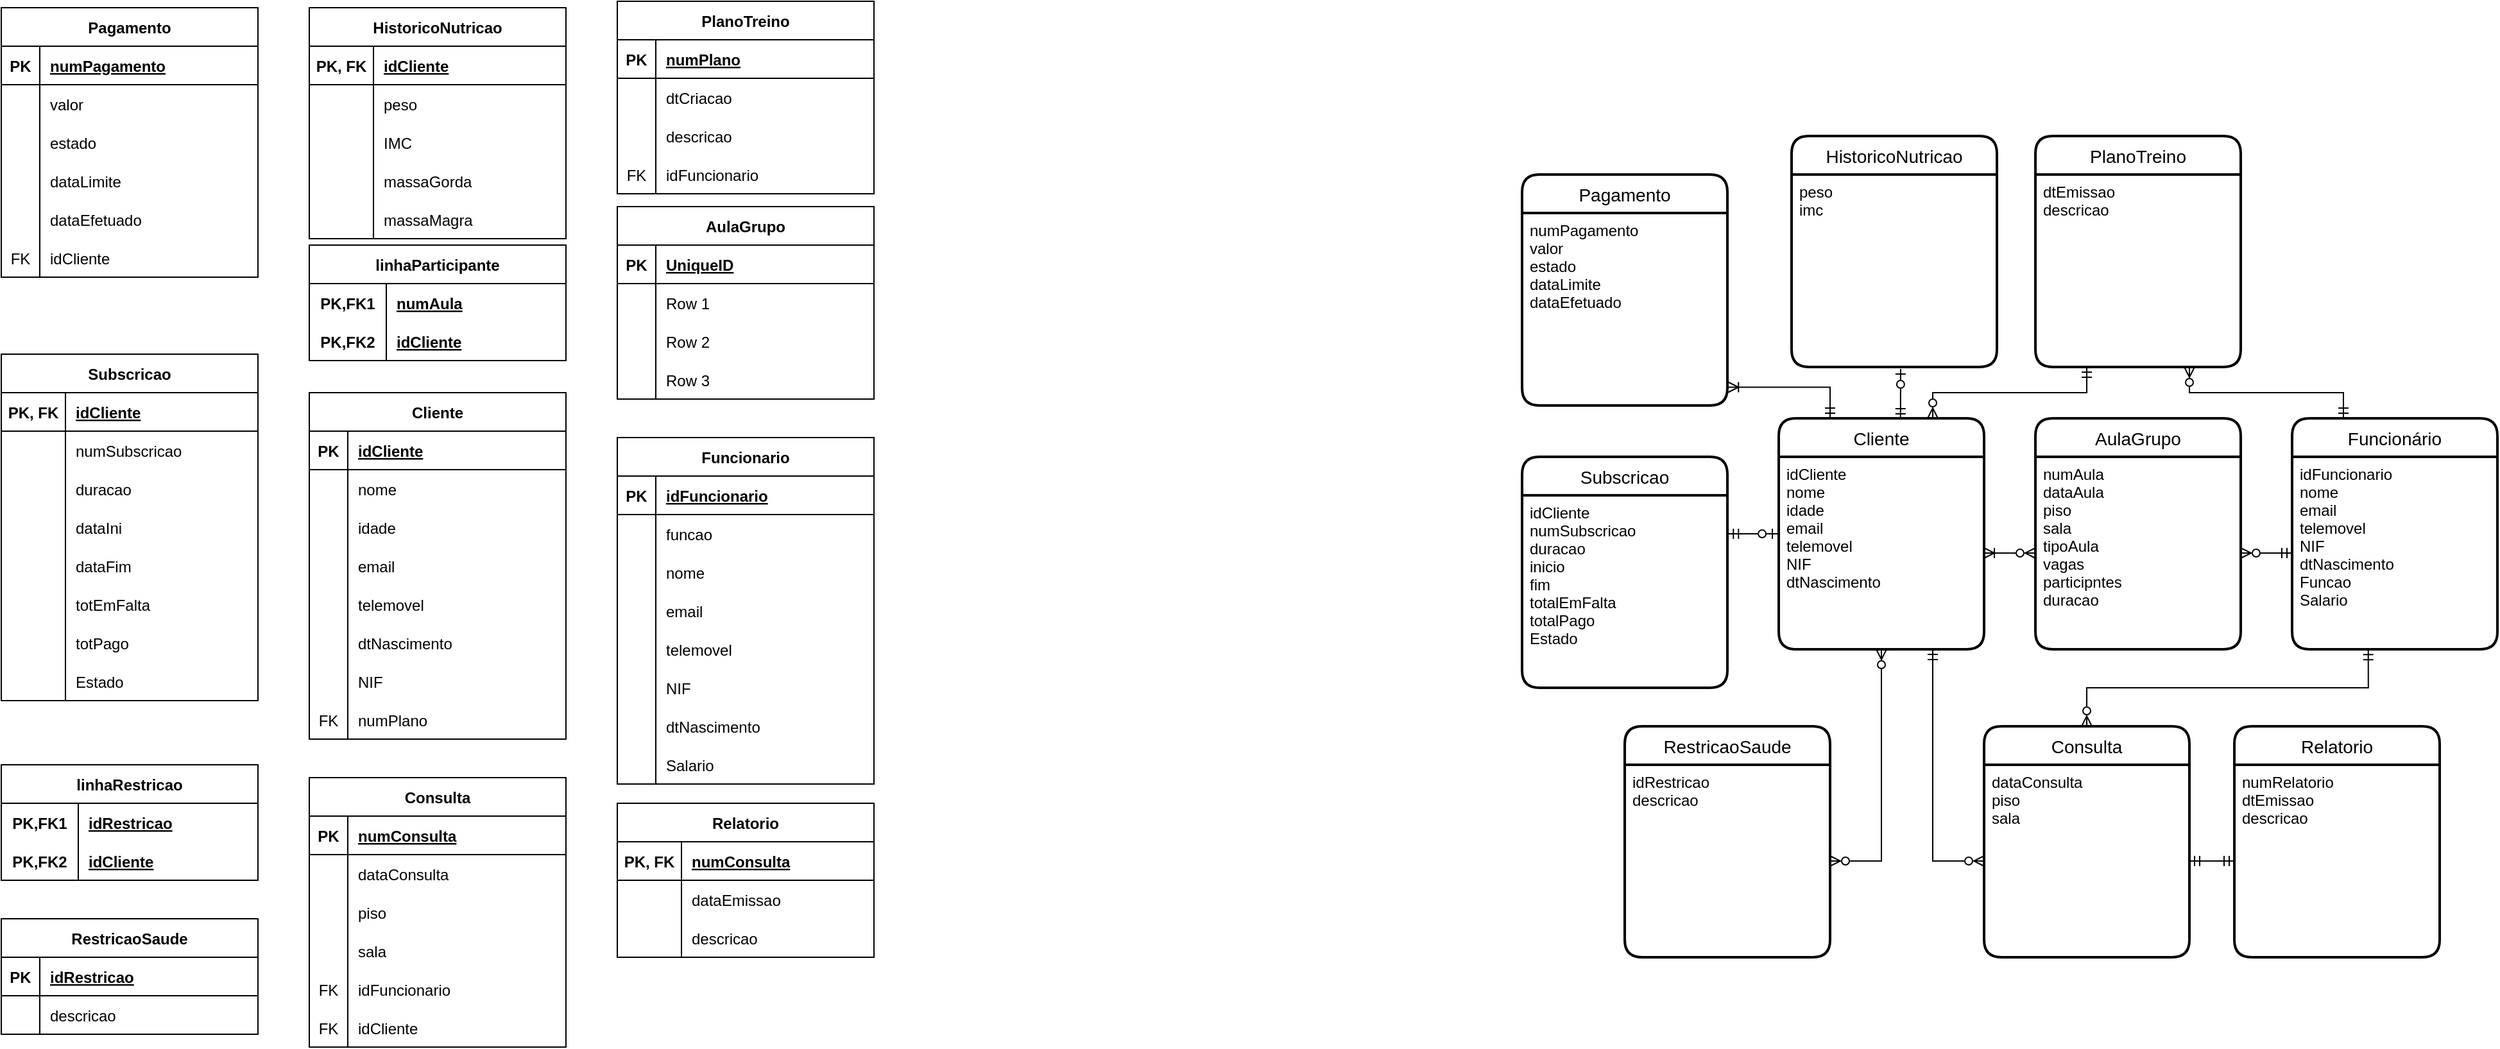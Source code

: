 <mxfile version="20.3.0" type="device"><diagram id="R2lEEEUBdFMjLlhIrx00" name="Page-1"><mxGraphModel dx="3992" dy="986" grid="1" gridSize="10" guides="1" tooltips="1" connect="1" arrows="1" fold="1" page="1" pageScale="1" pageWidth="850" pageHeight="1100" math="0" shadow="0" extFonts="Permanent Marker^https://fonts.googleapis.com/css?family=Permanent+Marker"><root><mxCell id="0"/><mxCell id="1" parent="0"/><mxCell id="H94dBP9NaQBs-wvvis7C-35" style="edgeStyle=orthogonalEdgeStyle;rounded=0;orthogonalLoop=1;jettySize=auto;html=1;entryX=0.531;entryY=1.01;entryDx=0;entryDy=0;endArrow=ERzeroToOne;endFill=0;entryPerimeter=0;exitX=0.593;exitY=0.003;exitDx=0;exitDy=0;exitPerimeter=0;startArrow=ERmandOne;startFill=0;" parent="1" source="jLcF6-i_anMcLLSKExe5-37" target="H94dBP9NaQBs-wvvis7C-8" edge="1"><mxGeometry relative="1" as="geometry"/></mxCell><mxCell id="H94dBP9NaQBs-wvvis7C-36" style="edgeStyle=orthogonalEdgeStyle;rounded=0;orthogonalLoop=1;jettySize=auto;html=1;exitX=0.75;exitY=0;exitDx=0;exitDy=0;entryX=0.25;entryY=1;entryDx=0;entryDy=0;endArrow=ERmandOne;endFill=0;startArrow=ERzeroToMany;startFill=0;" parent="1" source="jLcF6-i_anMcLLSKExe5-37" target="H94dBP9NaQBs-wvvis7C-10" edge="1"><mxGeometry relative="1" as="geometry"/></mxCell><mxCell id="jLcF6-i_anMcLLSKExe5-37" value="Cliente" style="swimlane;childLayout=stackLayout;horizontal=1;startSize=30;horizontalStack=0;rounded=1;fontSize=14;fontStyle=0;strokeWidth=2;resizeParent=0;resizeLast=1;shadow=0;dashed=0;align=center;" parent="1" vertex="1"><mxGeometry x="225" y="360" width="160" height="180" as="geometry"/></mxCell><mxCell id="jLcF6-i_anMcLLSKExe5-38" value="idCliente&#10;nome&#10;idade&#10;email&#10;telemovel&#10;NIF&#10;dtNascimento&#10;" style="align=left;strokeColor=none;fillColor=none;spacingLeft=4;fontSize=12;verticalAlign=top;resizable=0;rotatable=0;part=1;" parent="jLcF6-i_anMcLLSKExe5-37" vertex="1"><mxGeometry y="30" width="160" height="150" as="geometry"/></mxCell><mxCell id="H94dBP9NaQBs-wvvis7C-1" value="Pagamento" style="swimlane;childLayout=stackLayout;horizontal=1;startSize=30;horizontalStack=0;rounded=1;fontSize=14;fontStyle=0;strokeWidth=2;resizeParent=0;resizeLast=1;shadow=0;dashed=0;align=center;" parent="1" vertex="1"><mxGeometry x="25" y="170" width="160" height="180" as="geometry"/></mxCell><mxCell id="H94dBP9NaQBs-wvvis7C-2" value="numPagamento&#10;valor&#10;estado&#10;dataLimite&#10;dataEfetuado&#10;" style="align=left;strokeColor=none;fillColor=none;spacingLeft=4;fontSize=12;verticalAlign=top;resizable=0;rotatable=0;part=1;" parent="H94dBP9NaQBs-wvvis7C-1" vertex="1"><mxGeometry y="30" width="160" height="150" as="geometry"/></mxCell><mxCell id="H94dBP9NaQBs-wvvis7C-3" value="RestricaoSaude" style="swimlane;childLayout=stackLayout;horizontal=1;startSize=30;horizontalStack=0;rounded=1;fontSize=14;fontStyle=0;strokeWidth=2;resizeParent=0;resizeLast=1;shadow=0;dashed=0;align=center;" parent="1" vertex="1"><mxGeometry x="105" y="600" width="160" height="180" as="geometry"/></mxCell><mxCell id="H94dBP9NaQBs-wvvis7C-4" value="idRestricao&#10;descricao" style="align=left;strokeColor=none;fillColor=none;spacingLeft=4;fontSize=12;verticalAlign=top;resizable=0;rotatable=0;part=1;" parent="H94dBP9NaQBs-wvvis7C-3" vertex="1"><mxGeometry y="30" width="160" height="150" as="geometry"/></mxCell><mxCell id="H94dBP9NaQBs-wvvis7C-5" value="Funcionário" style="swimlane;childLayout=stackLayout;horizontal=1;startSize=30;horizontalStack=0;rounded=1;fontSize=14;fontStyle=0;strokeWidth=2;resizeParent=0;resizeLast=1;shadow=0;dashed=0;align=center;" parent="1" vertex="1"><mxGeometry x="625" y="360" width="160" height="180" as="geometry"/></mxCell><mxCell id="H94dBP9NaQBs-wvvis7C-6" value="idFuncionario&#10;nome&#10;email&#10;telemovel&#10;NIF&#10;dtNascimento&#10;Funcao&#10;Salario" style="align=left;strokeColor=none;fillColor=none;spacingLeft=4;fontSize=12;verticalAlign=top;resizable=0;rotatable=0;part=1;" parent="H94dBP9NaQBs-wvvis7C-5" vertex="1"><mxGeometry y="30" width="160" height="150" as="geometry"/></mxCell><mxCell id="H94dBP9NaQBs-wvvis7C-7" value="HistoricoNutricao" style="swimlane;childLayout=stackLayout;horizontal=1;startSize=30;horizontalStack=0;rounded=1;fontSize=14;fontStyle=0;strokeWidth=2;resizeParent=0;resizeLast=1;shadow=0;dashed=0;align=center;" parent="1" vertex="1"><mxGeometry x="235" y="140" width="160" height="180" as="geometry"/></mxCell><mxCell id="H94dBP9NaQBs-wvvis7C-8" value="peso&#10;imc" style="align=left;strokeColor=none;fillColor=none;spacingLeft=4;fontSize=12;verticalAlign=top;resizable=0;rotatable=0;part=1;" parent="H94dBP9NaQBs-wvvis7C-7" vertex="1"><mxGeometry y="30" width="160" height="150" as="geometry"/></mxCell><mxCell id="H94dBP9NaQBs-wvvis7C-9" value="PlanoTreino" style="swimlane;childLayout=stackLayout;horizontal=1;startSize=30;horizontalStack=0;rounded=1;fontSize=14;fontStyle=0;strokeWidth=2;resizeParent=0;resizeLast=1;shadow=0;dashed=0;align=center;" parent="1" vertex="1"><mxGeometry x="425" y="140" width="160" height="180" as="geometry"/></mxCell><mxCell id="H94dBP9NaQBs-wvvis7C-10" value="dtEmissao&#10;descricao" style="align=left;strokeColor=none;fillColor=none;spacingLeft=4;fontSize=12;verticalAlign=top;resizable=0;rotatable=0;part=1;" parent="H94dBP9NaQBs-wvvis7C-9" vertex="1"><mxGeometry y="30" width="160" height="150" as="geometry"/></mxCell><mxCell id="H94dBP9NaQBs-wvvis7C-29" style="edgeStyle=orthogonalEdgeStyle;rounded=0;orthogonalLoop=1;jettySize=auto;html=1;entryX=1;entryY=0.5;entryDx=0;entryDy=0;endArrow=ERmandOne;endFill=0;exitX=0;exitY=0.5;exitDx=0;exitDy=0;startArrow=ERmandOne;startFill=0;" parent="1" source="H94dBP9NaQBs-wvvis7C-18" target="H94dBP9NaQBs-wvvis7C-20" edge="1"><mxGeometry relative="1" as="geometry"/></mxCell><mxCell id="H94dBP9NaQBs-wvvis7C-17" value="Relatorio" style="swimlane;childLayout=stackLayout;horizontal=1;startSize=30;horizontalStack=0;rounded=1;fontSize=14;fontStyle=0;strokeWidth=2;resizeParent=0;resizeLast=1;shadow=0;dashed=0;align=center;" parent="1" vertex="1"><mxGeometry x="580" y="600" width="160" height="180" as="geometry"/></mxCell><mxCell id="H94dBP9NaQBs-wvvis7C-18" value="numRelatorio&#10;dtEmissao&#10;descricao" style="align=left;strokeColor=none;fillColor=none;spacingLeft=4;fontSize=12;verticalAlign=top;resizable=0;rotatable=0;part=1;" parent="H94dBP9NaQBs-wvvis7C-17" vertex="1"><mxGeometry y="30" width="160" height="150" as="geometry"/></mxCell><mxCell id="H94dBP9NaQBs-wvvis7C-19" value="Consulta" style="swimlane;childLayout=stackLayout;horizontal=1;startSize=30;horizontalStack=0;rounded=1;fontSize=14;fontStyle=0;strokeWidth=2;resizeParent=0;resizeLast=1;shadow=0;dashed=0;align=center;" parent="1" vertex="1"><mxGeometry x="385" y="600" width="160" height="180" as="geometry"/></mxCell><mxCell id="H94dBP9NaQBs-wvvis7C-20" value="dataConsulta&#10;piso&#10;sala" style="align=left;strokeColor=none;fillColor=none;spacingLeft=4;fontSize=12;verticalAlign=top;resizable=0;rotatable=0;part=1;" parent="H94dBP9NaQBs-wvvis7C-19" vertex="1"><mxGeometry y="30" width="160" height="150" as="geometry"/></mxCell><mxCell id="H94dBP9NaQBs-wvvis7C-21" value="AulaGrupo" style="swimlane;childLayout=stackLayout;horizontal=1;startSize=30;horizontalStack=0;rounded=1;fontSize=14;fontStyle=0;strokeWidth=2;resizeParent=0;resizeLast=1;shadow=0;dashed=0;align=center;" parent="1" vertex="1"><mxGeometry x="425" y="360" width="160" height="180" as="geometry"/></mxCell><mxCell id="H94dBP9NaQBs-wvvis7C-22" value="numAula&#10;dataAula&#10;piso&#10;sala&#10;tipoAula&#10;vagas&#10;participntes&#10;duracao" style="align=left;strokeColor=none;fillColor=none;spacingLeft=4;fontSize=12;verticalAlign=top;resizable=0;rotatable=0;part=1;" parent="H94dBP9NaQBs-wvvis7C-21" vertex="1"><mxGeometry y="30" width="160" height="150" as="geometry"/></mxCell><mxCell id="H94dBP9NaQBs-wvvis7C-34" style="edgeStyle=orthogonalEdgeStyle;rounded=0;orthogonalLoop=1;jettySize=auto;html=1;entryX=-0.006;entryY=0.4;entryDx=0;entryDy=0;entryPerimeter=0;endArrow=ERzeroToOne;endFill=0;exitX=1.004;exitY=0.2;exitDx=0;exitDy=0;exitPerimeter=0;startArrow=ERmandOne;startFill=0;" parent="1" source="H94dBP9NaQBs-wvvis7C-26" target="jLcF6-i_anMcLLSKExe5-38" edge="1"><mxGeometry relative="1" as="geometry"/></mxCell><mxCell id="H94dBP9NaQBs-wvvis7C-25" value="Subscricao" style="swimlane;childLayout=stackLayout;horizontal=1;startSize=30;horizontalStack=0;rounded=1;fontSize=14;fontStyle=0;strokeWidth=2;resizeParent=0;resizeLast=1;shadow=0;dashed=0;align=center;" parent="1" vertex="1"><mxGeometry x="25" y="390" width="160" height="180" as="geometry"/></mxCell><mxCell id="H94dBP9NaQBs-wvvis7C-26" value="idCliente&#10;numSubscricao&#10;duracao&#10;inicio&#10;fim&#10;totalEmFalta&#10;totalPago&#10;Estado" style="align=left;strokeColor=none;fillColor=none;spacingLeft=4;fontSize=12;verticalAlign=top;resizable=0;rotatable=0;part=1;" parent="H94dBP9NaQBs-wvvis7C-25" vertex="1"><mxGeometry y="30" width="160" height="150" as="geometry"/></mxCell><mxCell id="H94dBP9NaQBs-wvvis7C-30" style="edgeStyle=orthogonalEdgeStyle;rounded=0;orthogonalLoop=1;jettySize=auto;html=1;entryX=1;entryY=0.5;entryDx=0;entryDy=0;endArrow=ERzeroToMany;endFill=0;exitX=0.5;exitY=1;exitDx=0;exitDy=0;startArrow=ERzeroToMany;startFill=0;" parent="1" source="jLcF6-i_anMcLLSKExe5-38" target="H94dBP9NaQBs-wvvis7C-4" edge="1"><mxGeometry relative="1" as="geometry"/></mxCell><mxCell id="H94dBP9NaQBs-wvvis7C-32" style="edgeStyle=orthogonalEdgeStyle;rounded=0;orthogonalLoop=1;jettySize=auto;html=1;exitX=0.371;exitY=1.001;exitDx=0;exitDy=0;entryX=0.5;entryY=0;entryDx=0;entryDy=0;endArrow=ERzeroToMany;endFill=0;exitPerimeter=0;startArrow=ERmandOne;startFill=0;" parent="1" source="H94dBP9NaQBs-wvvis7C-6" target="H94dBP9NaQBs-wvvis7C-19" edge="1"><mxGeometry relative="1" as="geometry"/></mxCell><mxCell id="H94dBP9NaQBs-wvvis7C-38" style="edgeStyle=orthogonalEdgeStyle;rounded=0;orthogonalLoop=1;jettySize=auto;html=1;entryX=0.25;entryY=0;entryDx=0;entryDy=0;endArrow=ERmandOne;endFill=0;exitX=1.004;exitY=0.905;exitDx=0;exitDy=0;startArrow=ERoneToMany;startFill=0;exitPerimeter=0;" parent="1" source="H94dBP9NaQBs-wvvis7C-2" target="jLcF6-i_anMcLLSKExe5-37" edge="1"><mxGeometry relative="1" as="geometry"><Array as="points"><mxPoint x="265" y="336"/></Array></mxGeometry></mxCell><mxCell id="H94dBP9NaQBs-wvvis7C-41" style="edgeStyle=orthogonalEdgeStyle;rounded=0;orthogonalLoop=1;jettySize=auto;html=1;entryX=0.25;entryY=0;entryDx=0;entryDy=0;endArrow=ERmandOne;endFill=0;exitX=0.75;exitY=1;exitDx=0;exitDy=0;startArrow=ERzeroToMany;startFill=0;" parent="1" source="H94dBP9NaQBs-wvvis7C-10" target="H94dBP9NaQBs-wvvis7C-5" edge="1"><mxGeometry relative="1" as="geometry"/></mxCell><mxCell id="H94dBP9NaQBs-wvvis7C-42" style="edgeStyle=orthogonalEdgeStyle;rounded=0;orthogonalLoop=1;jettySize=auto;html=1;entryX=0;entryY=0.5;entryDx=0;entryDy=0;endArrow=ERmandOne;endFill=0;startArrow=ERzeroToMany;startFill=0;" parent="1" source="H94dBP9NaQBs-wvvis7C-22" target="H94dBP9NaQBs-wvvis7C-6" edge="1"><mxGeometry relative="1" as="geometry"/></mxCell><mxCell id="H94dBP9NaQBs-wvvis7C-45" style="edgeStyle=orthogonalEdgeStyle;rounded=0;orthogonalLoop=1;jettySize=auto;html=1;entryX=0;entryY=0.5;entryDx=0;entryDy=0;endArrow=ERzeroToMany;endFill=0;startArrow=ERoneToMany;startFill=0;" parent="1" source="jLcF6-i_anMcLLSKExe5-38" target="H94dBP9NaQBs-wvvis7C-22" edge="1"><mxGeometry relative="1" as="geometry"/></mxCell><mxCell id="H94dBP9NaQBs-wvvis7C-46" style="edgeStyle=orthogonalEdgeStyle;rounded=0;orthogonalLoop=1;jettySize=auto;html=1;exitX=0.75;exitY=1;exitDx=0;exitDy=0;entryX=0;entryY=0.5;entryDx=0;entryDy=0;endArrow=ERzeroToMany;endFill=0;startArrow=ERmandOne;startFill=0;" parent="1" source="jLcF6-i_anMcLLSKExe5-38" target="H94dBP9NaQBs-wvvis7C-20" edge="1"><mxGeometry relative="1" as="geometry"/></mxCell><mxCell id="VsO-NffV-NhsEcLxqZYd-1" value="Cliente" style="shape=table;startSize=30;container=1;collapsible=1;childLayout=tableLayout;fixedRows=1;rowLines=0;fontStyle=1;align=center;resizeLast=1;" vertex="1" parent="1"><mxGeometry x="-920" y="340" width="200" height="270" as="geometry"/></mxCell><mxCell id="VsO-NffV-NhsEcLxqZYd-2" value="" style="shape=tableRow;horizontal=0;startSize=0;swimlaneHead=0;swimlaneBody=0;fillColor=none;collapsible=0;dropTarget=0;points=[[0,0.5],[1,0.5]];portConstraint=eastwest;top=0;left=0;right=0;bottom=1;" vertex="1" parent="VsO-NffV-NhsEcLxqZYd-1"><mxGeometry y="30" width="200" height="30" as="geometry"/></mxCell><mxCell id="VsO-NffV-NhsEcLxqZYd-3" value="PK" style="shape=partialRectangle;connectable=0;fillColor=none;top=0;left=0;bottom=0;right=0;fontStyle=1;overflow=hidden;" vertex="1" parent="VsO-NffV-NhsEcLxqZYd-2"><mxGeometry width="30" height="30" as="geometry"><mxRectangle width="30" height="30" as="alternateBounds"/></mxGeometry></mxCell><mxCell id="VsO-NffV-NhsEcLxqZYd-4" value="idCliente" style="shape=partialRectangle;connectable=0;fillColor=none;top=0;left=0;bottom=0;right=0;align=left;spacingLeft=6;fontStyle=5;overflow=hidden;" vertex="1" parent="VsO-NffV-NhsEcLxqZYd-2"><mxGeometry x="30" width="170" height="30" as="geometry"><mxRectangle width="170" height="30" as="alternateBounds"/></mxGeometry></mxCell><mxCell id="VsO-NffV-NhsEcLxqZYd-5" value="" style="shape=tableRow;horizontal=0;startSize=0;swimlaneHead=0;swimlaneBody=0;fillColor=none;collapsible=0;dropTarget=0;points=[[0,0.5],[1,0.5]];portConstraint=eastwest;top=0;left=0;right=0;bottom=0;" vertex="1" parent="VsO-NffV-NhsEcLxqZYd-1"><mxGeometry y="60" width="200" height="30" as="geometry"/></mxCell><mxCell id="VsO-NffV-NhsEcLxqZYd-6" value="" style="shape=partialRectangle;connectable=0;fillColor=none;top=0;left=0;bottom=0;right=0;editable=1;overflow=hidden;" vertex="1" parent="VsO-NffV-NhsEcLxqZYd-5"><mxGeometry width="30" height="30" as="geometry"><mxRectangle width="30" height="30" as="alternateBounds"/></mxGeometry></mxCell><mxCell id="VsO-NffV-NhsEcLxqZYd-7" value="nome  " style="shape=partialRectangle;connectable=0;fillColor=none;top=0;left=0;bottom=0;right=0;align=left;spacingLeft=6;overflow=hidden;" vertex="1" parent="VsO-NffV-NhsEcLxqZYd-5"><mxGeometry x="30" width="170" height="30" as="geometry"><mxRectangle width="170" height="30" as="alternateBounds"/></mxGeometry></mxCell><mxCell id="VsO-NffV-NhsEcLxqZYd-8" value="" style="shape=tableRow;horizontal=0;startSize=0;swimlaneHead=0;swimlaneBody=0;fillColor=none;collapsible=0;dropTarget=0;points=[[0,0.5],[1,0.5]];portConstraint=eastwest;top=0;left=0;right=0;bottom=0;" vertex="1" parent="VsO-NffV-NhsEcLxqZYd-1"><mxGeometry y="90" width="200" height="30" as="geometry"/></mxCell><mxCell id="VsO-NffV-NhsEcLxqZYd-9" value="" style="shape=partialRectangle;connectable=0;fillColor=none;top=0;left=0;bottom=0;right=0;editable=1;overflow=hidden;" vertex="1" parent="VsO-NffV-NhsEcLxqZYd-8"><mxGeometry width="30" height="30" as="geometry"><mxRectangle width="30" height="30" as="alternateBounds"/></mxGeometry></mxCell><mxCell id="VsO-NffV-NhsEcLxqZYd-10" value="idade" style="shape=partialRectangle;connectable=0;fillColor=none;top=0;left=0;bottom=0;right=0;align=left;spacingLeft=6;overflow=hidden;" vertex="1" parent="VsO-NffV-NhsEcLxqZYd-8"><mxGeometry x="30" width="170" height="30" as="geometry"><mxRectangle width="170" height="30" as="alternateBounds"/></mxGeometry></mxCell><mxCell id="VsO-NffV-NhsEcLxqZYd-11" value="" style="shape=tableRow;horizontal=0;startSize=0;swimlaneHead=0;swimlaneBody=0;fillColor=none;collapsible=0;dropTarget=0;points=[[0,0.5],[1,0.5]];portConstraint=eastwest;top=0;left=0;right=0;bottom=0;" vertex="1" parent="VsO-NffV-NhsEcLxqZYd-1"><mxGeometry y="120" width="200" height="30" as="geometry"/></mxCell><mxCell id="VsO-NffV-NhsEcLxqZYd-12" value="" style="shape=partialRectangle;connectable=0;fillColor=none;top=0;left=0;bottom=0;right=0;editable=1;overflow=hidden;" vertex="1" parent="VsO-NffV-NhsEcLxqZYd-11"><mxGeometry width="30" height="30" as="geometry"><mxRectangle width="30" height="30" as="alternateBounds"/></mxGeometry></mxCell><mxCell id="VsO-NffV-NhsEcLxqZYd-13" value="email" style="shape=partialRectangle;connectable=0;fillColor=none;top=0;left=0;bottom=0;right=0;align=left;spacingLeft=6;overflow=hidden;" vertex="1" parent="VsO-NffV-NhsEcLxqZYd-11"><mxGeometry x="30" width="170" height="30" as="geometry"><mxRectangle width="170" height="30" as="alternateBounds"/></mxGeometry></mxCell><mxCell id="VsO-NffV-NhsEcLxqZYd-150" value="" style="shape=tableRow;horizontal=0;startSize=0;swimlaneHead=0;swimlaneBody=0;fillColor=none;collapsible=0;dropTarget=0;points=[[0,0.5],[1,0.5]];portConstraint=eastwest;top=0;left=0;right=0;bottom=0;" vertex="1" parent="VsO-NffV-NhsEcLxqZYd-1"><mxGeometry y="150" width="200" height="30" as="geometry"/></mxCell><mxCell id="VsO-NffV-NhsEcLxqZYd-151" value="" style="shape=partialRectangle;connectable=0;fillColor=none;top=0;left=0;bottom=0;right=0;editable=1;overflow=hidden;" vertex="1" parent="VsO-NffV-NhsEcLxqZYd-150"><mxGeometry width="30" height="30" as="geometry"><mxRectangle width="30" height="30" as="alternateBounds"/></mxGeometry></mxCell><mxCell id="VsO-NffV-NhsEcLxqZYd-152" value="telemovel" style="shape=partialRectangle;connectable=0;fillColor=none;top=0;left=0;bottom=0;right=0;align=left;spacingLeft=6;overflow=hidden;" vertex="1" parent="VsO-NffV-NhsEcLxqZYd-150"><mxGeometry x="30" width="170" height="30" as="geometry"><mxRectangle width="170" height="30" as="alternateBounds"/></mxGeometry></mxCell><mxCell id="VsO-NffV-NhsEcLxqZYd-156" value="" style="shape=tableRow;horizontal=0;startSize=0;swimlaneHead=0;swimlaneBody=0;fillColor=none;collapsible=0;dropTarget=0;points=[[0,0.5],[1,0.5]];portConstraint=eastwest;top=0;left=0;right=0;bottom=0;" vertex="1" parent="VsO-NffV-NhsEcLxqZYd-1"><mxGeometry y="180" width="200" height="30" as="geometry"/></mxCell><mxCell id="VsO-NffV-NhsEcLxqZYd-157" value="" style="shape=partialRectangle;connectable=0;fillColor=none;top=0;left=0;bottom=0;right=0;editable=1;overflow=hidden;" vertex="1" parent="VsO-NffV-NhsEcLxqZYd-156"><mxGeometry width="30" height="30" as="geometry"><mxRectangle width="30" height="30" as="alternateBounds"/></mxGeometry></mxCell><mxCell id="VsO-NffV-NhsEcLxqZYd-158" value="dtNascimento" style="shape=partialRectangle;connectable=0;fillColor=none;top=0;left=0;bottom=0;right=0;align=left;spacingLeft=6;overflow=hidden;" vertex="1" parent="VsO-NffV-NhsEcLxqZYd-156"><mxGeometry x="30" width="170" height="30" as="geometry"><mxRectangle width="170" height="30" as="alternateBounds"/></mxGeometry></mxCell><mxCell id="VsO-NffV-NhsEcLxqZYd-153" value="" style="shape=tableRow;horizontal=0;startSize=0;swimlaneHead=0;swimlaneBody=0;fillColor=none;collapsible=0;dropTarget=0;points=[[0,0.5],[1,0.5]];portConstraint=eastwest;top=0;left=0;right=0;bottom=0;" vertex="1" parent="VsO-NffV-NhsEcLxqZYd-1"><mxGeometry y="210" width="200" height="30" as="geometry"/></mxCell><mxCell id="VsO-NffV-NhsEcLxqZYd-154" value="" style="shape=partialRectangle;connectable=0;fillColor=none;top=0;left=0;bottom=0;right=0;editable=1;overflow=hidden;" vertex="1" parent="VsO-NffV-NhsEcLxqZYd-153"><mxGeometry width="30" height="30" as="geometry"><mxRectangle width="30" height="30" as="alternateBounds"/></mxGeometry></mxCell><mxCell id="VsO-NffV-NhsEcLxqZYd-155" value="NIF" style="shape=partialRectangle;connectable=0;fillColor=none;top=0;left=0;bottom=0;right=0;align=left;spacingLeft=6;overflow=hidden;" vertex="1" parent="VsO-NffV-NhsEcLxqZYd-153"><mxGeometry x="30" width="170" height="30" as="geometry"><mxRectangle width="170" height="30" as="alternateBounds"/></mxGeometry></mxCell><mxCell id="VsO-NffV-NhsEcLxqZYd-159" value="" style="shape=tableRow;horizontal=0;startSize=0;swimlaneHead=0;swimlaneBody=0;fillColor=none;collapsible=0;dropTarget=0;points=[[0,0.5],[1,0.5]];portConstraint=eastwest;top=0;left=0;right=0;bottom=0;" vertex="1" parent="VsO-NffV-NhsEcLxqZYd-1"><mxGeometry y="240" width="200" height="30" as="geometry"/></mxCell><mxCell id="VsO-NffV-NhsEcLxqZYd-160" value="FK" style="shape=partialRectangle;connectable=0;fillColor=none;top=0;left=0;bottom=0;right=0;editable=1;overflow=hidden;" vertex="1" parent="VsO-NffV-NhsEcLxqZYd-159"><mxGeometry width="30" height="30" as="geometry"><mxRectangle width="30" height="30" as="alternateBounds"/></mxGeometry></mxCell><mxCell id="VsO-NffV-NhsEcLxqZYd-161" value="numPlano" style="shape=partialRectangle;connectable=0;fillColor=none;top=0;left=0;bottom=0;right=0;align=left;spacingLeft=6;overflow=hidden;" vertex="1" parent="VsO-NffV-NhsEcLxqZYd-159"><mxGeometry x="30" width="170" height="30" as="geometry"><mxRectangle width="170" height="30" as="alternateBounds"/></mxGeometry></mxCell><mxCell id="VsO-NffV-NhsEcLxqZYd-14" value="linhaRestricao" style="shape=table;startSize=30;container=1;collapsible=1;childLayout=tableLayout;fixedRows=1;rowLines=0;fontStyle=1;align=center;resizeLast=1;" vertex="1" parent="1"><mxGeometry x="-1160" y="630" width="200" height="90" as="geometry"/></mxCell><mxCell id="VsO-NffV-NhsEcLxqZYd-15" value="" style="shape=tableRow;horizontal=0;startSize=0;swimlaneHead=0;swimlaneBody=0;fillColor=none;collapsible=0;dropTarget=0;points=[[0,0.5],[1,0.5]];portConstraint=eastwest;top=0;left=0;right=0;bottom=0;" vertex="1" parent="VsO-NffV-NhsEcLxqZYd-14"><mxGeometry y="30" width="200" height="30" as="geometry"/></mxCell><mxCell id="VsO-NffV-NhsEcLxqZYd-16" value="PK,FK1" style="shape=partialRectangle;connectable=0;fillColor=none;top=0;left=0;bottom=0;right=0;fontStyle=1;overflow=hidden;" vertex="1" parent="VsO-NffV-NhsEcLxqZYd-15"><mxGeometry width="60" height="30" as="geometry"><mxRectangle width="60" height="30" as="alternateBounds"/></mxGeometry></mxCell><mxCell id="VsO-NffV-NhsEcLxqZYd-17" value="idRestricao" style="shape=partialRectangle;connectable=0;fillColor=none;top=0;left=0;bottom=0;right=0;align=left;spacingLeft=6;fontStyle=5;overflow=hidden;" vertex="1" parent="VsO-NffV-NhsEcLxqZYd-15"><mxGeometry x="60" width="140" height="30" as="geometry"><mxRectangle width="140" height="30" as="alternateBounds"/></mxGeometry></mxCell><mxCell id="VsO-NffV-NhsEcLxqZYd-18" value="" style="shape=tableRow;horizontal=0;startSize=0;swimlaneHead=0;swimlaneBody=0;fillColor=none;collapsible=0;dropTarget=0;points=[[0,0.5],[1,0.5]];portConstraint=eastwest;top=0;left=0;right=0;bottom=1;" vertex="1" parent="VsO-NffV-NhsEcLxqZYd-14"><mxGeometry y="60" width="200" height="30" as="geometry"/></mxCell><mxCell id="VsO-NffV-NhsEcLxqZYd-19" value="PK,FK2" style="shape=partialRectangle;connectable=0;fillColor=none;top=0;left=0;bottom=0;right=0;fontStyle=1;overflow=hidden;" vertex="1" parent="VsO-NffV-NhsEcLxqZYd-18"><mxGeometry width="60" height="30" as="geometry"><mxRectangle width="60" height="30" as="alternateBounds"/></mxGeometry></mxCell><mxCell id="VsO-NffV-NhsEcLxqZYd-20" value="idCliente" style="shape=partialRectangle;connectable=0;fillColor=none;top=0;left=0;bottom=0;right=0;align=left;spacingLeft=6;fontStyle=5;overflow=hidden;" vertex="1" parent="VsO-NffV-NhsEcLxqZYd-18"><mxGeometry x="60" width="140" height="30" as="geometry"><mxRectangle width="140" height="30" as="alternateBounds"/></mxGeometry></mxCell><mxCell id="VsO-NffV-NhsEcLxqZYd-27" value="Funcionario" style="shape=table;startSize=30;container=1;collapsible=1;childLayout=tableLayout;fixedRows=1;rowLines=0;fontStyle=1;align=center;resizeLast=1;" vertex="1" parent="1"><mxGeometry x="-680" y="375" width="200" height="270" as="geometry"/></mxCell><mxCell id="VsO-NffV-NhsEcLxqZYd-28" value="" style="shape=tableRow;horizontal=0;startSize=0;swimlaneHead=0;swimlaneBody=0;fillColor=none;collapsible=0;dropTarget=0;points=[[0,0.5],[1,0.5]];portConstraint=eastwest;top=0;left=0;right=0;bottom=1;" vertex="1" parent="VsO-NffV-NhsEcLxqZYd-27"><mxGeometry y="30" width="200" height="30" as="geometry"/></mxCell><mxCell id="VsO-NffV-NhsEcLxqZYd-29" value="PK" style="shape=partialRectangle;connectable=0;fillColor=none;top=0;left=0;bottom=0;right=0;fontStyle=1;overflow=hidden;" vertex="1" parent="VsO-NffV-NhsEcLxqZYd-28"><mxGeometry width="30" height="30" as="geometry"><mxRectangle width="30" height="30" as="alternateBounds"/></mxGeometry></mxCell><mxCell id="VsO-NffV-NhsEcLxqZYd-30" value="idFuncionario" style="shape=partialRectangle;connectable=0;fillColor=none;top=0;left=0;bottom=0;right=0;align=left;spacingLeft=6;fontStyle=5;overflow=hidden;" vertex="1" parent="VsO-NffV-NhsEcLxqZYd-28"><mxGeometry x="30" width="170" height="30" as="geometry"><mxRectangle width="170" height="30" as="alternateBounds"/></mxGeometry></mxCell><mxCell id="VsO-NffV-NhsEcLxqZYd-31" value="" style="shape=tableRow;horizontal=0;startSize=0;swimlaneHead=0;swimlaneBody=0;fillColor=none;collapsible=0;dropTarget=0;points=[[0,0.5],[1,0.5]];portConstraint=eastwest;top=0;left=0;right=0;bottom=0;" vertex="1" parent="VsO-NffV-NhsEcLxqZYd-27"><mxGeometry y="60" width="200" height="30" as="geometry"/></mxCell><mxCell id="VsO-NffV-NhsEcLxqZYd-32" value="" style="shape=partialRectangle;connectable=0;fillColor=none;top=0;left=0;bottom=0;right=0;editable=1;overflow=hidden;" vertex="1" parent="VsO-NffV-NhsEcLxqZYd-31"><mxGeometry width="30" height="30" as="geometry"><mxRectangle width="30" height="30" as="alternateBounds"/></mxGeometry></mxCell><mxCell id="VsO-NffV-NhsEcLxqZYd-33" value="funcao" style="shape=partialRectangle;connectable=0;fillColor=none;top=0;left=0;bottom=0;right=0;align=left;spacingLeft=6;overflow=hidden;" vertex="1" parent="VsO-NffV-NhsEcLxqZYd-31"><mxGeometry x="30" width="170" height="30" as="geometry"><mxRectangle width="170" height="30" as="alternateBounds"/></mxGeometry></mxCell><mxCell id="VsO-NffV-NhsEcLxqZYd-34" value="" style="shape=tableRow;horizontal=0;startSize=0;swimlaneHead=0;swimlaneBody=0;fillColor=none;collapsible=0;dropTarget=0;points=[[0,0.5],[1,0.5]];portConstraint=eastwest;top=0;left=0;right=0;bottom=0;" vertex="1" parent="VsO-NffV-NhsEcLxqZYd-27"><mxGeometry y="90" width="200" height="30" as="geometry"/></mxCell><mxCell id="VsO-NffV-NhsEcLxqZYd-35" value="" style="shape=partialRectangle;connectable=0;fillColor=none;top=0;left=0;bottom=0;right=0;editable=1;overflow=hidden;" vertex="1" parent="VsO-NffV-NhsEcLxqZYd-34"><mxGeometry width="30" height="30" as="geometry"><mxRectangle width="30" height="30" as="alternateBounds"/></mxGeometry></mxCell><mxCell id="VsO-NffV-NhsEcLxqZYd-36" value="nome" style="shape=partialRectangle;connectable=0;fillColor=none;top=0;left=0;bottom=0;right=0;align=left;spacingLeft=6;overflow=hidden;" vertex="1" parent="VsO-NffV-NhsEcLxqZYd-34"><mxGeometry x="30" width="170" height="30" as="geometry"><mxRectangle width="170" height="30" as="alternateBounds"/></mxGeometry></mxCell><mxCell id="VsO-NffV-NhsEcLxqZYd-37" value="" style="shape=tableRow;horizontal=0;startSize=0;swimlaneHead=0;swimlaneBody=0;fillColor=none;collapsible=0;dropTarget=0;points=[[0,0.5],[1,0.5]];portConstraint=eastwest;top=0;left=0;right=0;bottom=0;" vertex="1" parent="VsO-NffV-NhsEcLxqZYd-27"><mxGeometry y="120" width="200" height="30" as="geometry"/></mxCell><mxCell id="VsO-NffV-NhsEcLxqZYd-38" value="" style="shape=partialRectangle;connectable=0;fillColor=none;top=0;left=0;bottom=0;right=0;editable=1;overflow=hidden;" vertex="1" parent="VsO-NffV-NhsEcLxqZYd-37"><mxGeometry width="30" height="30" as="geometry"><mxRectangle width="30" height="30" as="alternateBounds"/></mxGeometry></mxCell><mxCell id="VsO-NffV-NhsEcLxqZYd-39" value="email" style="shape=partialRectangle;connectable=0;fillColor=none;top=0;left=0;bottom=0;right=0;align=left;spacingLeft=6;overflow=hidden;" vertex="1" parent="VsO-NffV-NhsEcLxqZYd-37"><mxGeometry x="30" width="170" height="30" as="geometry"><mxRectangle width="170" height="30" as="alternateBounds"/></mxGeometry></mxCell><mxCell id="VsO-NffV-NhsEcLxqZYd-162" value="" style="shape=tableRow;horizontal=0;startSize=0;swimlaneHead=0;swimlaneBody=0;fillColor=none;collapsible=0;dropTarget=0;points=[[0,0.5],[1,0.5]];portConstraint=eastwest;top=0;left=0;right=0;bottom=0;" vertex="1" parent="VsO-NffV-NhsEcLxqZYd-27"><mxGeometry y="150" width="200" height="30" as="geometry"/></mxCell><mxCell id="VsO-NffV-NhsEcLxqZYd-163" value="" style="shape=partialRectangle;connectable=0;fillColor=none;top=0;left=0;bottom=0;right=0;editable=1;overflow=hidden;" vertex="1" parent="VsO-NffV-NhsEcLxqZYd-162"><mxGeometry width="30" height="30" as="geometry"><mxRectangle width="30" height="30" as="alternateBounds"/></mxGeometry></mxCell><mxCell id="VsO-NffV-NhsEcLxqZYd-164" value="telemovel" style="shape=partialRectangle;connectable=0;fillColor=none;top=0;left=0;bottom=0;right=0;align=left;spacingLeft=6;overflow=hidden;" vertex="1" parent="VsO-NffV-NhsEcLxqZYd-162"><mxGeometry x="30" width="170" height="30" as="geometry"><mxRectangle width="170" height="30" as="alternateBounds"/></mxGeometry></mxCell><mxCell id="VsO-NffV-NhsEcLxqZYd-165" value="" style="shape=tableRow;horizontal=0;startSize=0;swimlaneHead=0;swimlaneBody=0;fillColor=none;collapsible=0;dropTarget=0;points=[[0,0.5],[1,0.5]];portConstraint=eastwest;top=0;left=0;right=0;bottom=0;" vertex="1" parent="VsO-NffV-NhsEcLxqZYd-27"><mxGeometry y="180" width="200" height="30" as="geometry"/></mxCell><mxCell id="VsO-NffV-NhsEcLxqZYd-166" value="" style="shape=partialRectangle;connectable=0;fillColor=none;top=0;left=0;bottom=0;right=0;editable=1;overflow=hidden;" vertex="1" parent="VsO-NffV-NhsEcLxqZYd-165"><mxGeometry width="30" height="30" as="geometry"><mxRectangle width="30" height="30" as="alternateBounds"/></mxGeometry></mxCell><mxCell id="VsO-NffV-NhsEcLxqZYd-167" value="NIF" style="shape=partialRectangle;connectable=0;fillColor=none;top=0;left=0;bottom=0;right=0;align=left;spacingLeft=6;overflow=hidden;" vertex="1" parent="VsO-NffV-NhsEcLxqZYd-165"><mxGeometry x="30" width="170" height="30" as="geometry"><mxRectangle width="170" height="30" as="alternateBounds"/></mxGeometry></mxCell><mxCell id="VsO-NffV-NhsEcLxqZYd-168" value="" style="shape=tableRow;horizontal=0;startSize=0;swimlaneHead=0;swimlaneBody=0;fillColor=none;collapsible=0;dropTarget=0;points=[[0,0.5],[1,0.5]];portConstraint=eastwest;top=0;left=0;right=0;bottom=0;" vertex="1" parent="VsO-NffV-NhsEcLxqZYd-27"><mxGeometry y="210" width="200" height="30" as="geometry"/></mxCell><mxCell id="VsO-NffV-NhsEcLxqZYd-169" value="" style="shape=partialRectangle;connectable=0;fillColor=none;top=0;left=0;bottom=0;right=0;editable=1;overflow=hidden;" vertex="1" parent="VsO-NffV-NhsEcLxqZYd-168"><mxGeometry width="30" height="30" as="geometry"><mxRectangle width="30" height="30" as="alternateBounds"/></mxGeometry></mxCell><mxCell id="VsO-NffV-NhsEcLxqZYd-170" value="dtNascimento" style="shape=partialRectangle;connectable=0;fillColor=none;top=0;left=0;bottom=0;right=0;align=left;spacingLeft=6;overflow=hidden;" vertex="1" parent="VsO-NffV-NhsEcLxqZYd-168"><mxGeometry x="30" width="170" height="30" as="geometry"><mxRectangle width="170" height="30" as="alternateBounds"/></mxGeometry></mxCell><mxCell id="VsO-NffV-NhsEcLxqZYd-171" value="" style="shape=tableRow;horizontal=0;startSize=0;swimlaneHead=0;swimlaneBody=0;fillColor=none;collapsible=0;dropTarget=0;points=[[0,0.5],[1,0.5]];portConstraint=eastwest;top=0;left=0;right=0;bottom=0;" vertex="1" parent="VsO-NffV-NhsEcLxqZYd-27"><mxGeometry y="240" width="200" height="30" as="geometry"/></mxCell><mxCell id="VsO-NffV-NhsEcLxqZYd-172" value="" style="shape=partialRectangle;connectable=0;fillColor=none;top=0;left=0;bottom=0;right=0;editable=1;overflow=hidden;" vertex="1" parent="VsO-NffV-NhsEcLxqZYd-171"><mxGeometry width="30" height="30" as="geometry"><mxRectangle width="30" height="30" as="alternateBounds"/></mxGeometry></mxCell><mxCell id="VsO-NffV-NhsEcLxqZYd-173" value="Salario" style="shape=partialRectangle;connectable=0;fillColor=none;top=0;left=0;bottom=0;right=0;align=left;spacingLeft=6;overflow=hidden;" vertex="1" parent="VsO-NffV-NhsEcLxqZYd-171"><mxGeometry x="30" width="170" height="30" as="geometry"><mxRectangle width="170" height="30" as="alternateBounds"/></mxGeometry></mxCell><mxCell id="VsO-NffV-NhsEcLxqZYd-40" value="RestricaoSaude" style="shape=table;startSize=30;container=1;collapsible=1;childLayout=tableLayout;fixedRows=1;rowLines=0;fontStyle=1;align=center;resizeLast=1;" vertex="1" parent="1"><mxGeometry x="-1160" y="750" width="200" height="90" as="geometry"/></mxCell><mxCell id="VsO-NffV-NhsEcLxqZYd-41" value="" style="shape=tableRow;horizontal=0;startSize=0;swimlaneHead=0;swimlaneBody=0;fillColor=none;collapsible=0;dropTarget=0;points=[[0,0.5],[1,0.5]];portConstraint=eastwest;top=0;left=0;right=0;bottom=1;" vertex="1" parent="VsO-NffV-NhsEcLxqZYd-40"><mxGeometry y="30" width="200" height="30" as="geometry"/></mxCell><mxCell id="VsO-NffV-NhsEcLxqZYd-42" value="PK" style="shape=partialRectangle;connectable=0;fillColor=none;top=0;left=0;bottom=0;right=0;fontStyle=1;overflow=hidden;" vertex="1" parent="VsO-NffV-NhsEcLxqZYd-41"><mxGeometry width="30" height="30" as="geometry"><mxRectangle width="30" height="30" as="alternateBounds"/></mxGeometry></mxCell><mxCell id="VsO-NffV-NhsEcLxqZYd-43" value="idRestricao" style="shape=partialRectangle;connectable=0;fillColor=none;top=0;left=0;bottom=0;right=0;align=left;spacingLeft=6;fontStyle=5;overflow=hidden;" vertex="1" parent="VsO-NffV-NhsEcLxqZYd-41"><mxGeometry x="30" width="170" height="30" as="geometry"><mxRectangle width="170" height="30" as="alternateBounds"/></mxGeometry></mxCell><mxCell id="VsO-NffV-NhsEcLxqZYd-44" value="" style="shape=tableRow;horizontal=0;startSize=0;swimlaneHead=0;swimlaneBody=0;fillColor=none;collapsible=0;dropTarget=0;points=[[0,0.5],[1,0.5]];portConstraint=eastwest;top=0;left=0;right=0;bottom=0;" vertex="1" parent="VsO-NffV-NhsEcLxqZYd-40"><mxGeometry y="60" width="200" height="30" as="geometry"/></mxCell><mxCell id="VsO-NffV-NhsEcLxqZYd-45" value="" style="shape=partialRectangle;connectable=0;fillColor=none;top=0;left=0;bottom=0;right=0;editable=1;overflow=hidden;" vertex="1" parent="VsO-NffV-NhsEcLxqZYd-44"><mxGeometry width="30" height="30" as="geometry"><mxRectangle width="30" height="30" as="alternateBounds"/></mxGeometry></mxCell><mxCell id="VsO-NffV-NhsEcLxqZYd-46" value="descricao" style="shape=partialRectangle;connectable=0;fillColor=none;top=0;left=0;bottom=0;right=0;align=left;spacingLeft=6;overflow=hidden;" vertex="1" parent="VsO-NffV-NhsEcLxqZYd-44"><mxGeometry x="30" width="170" height="30" as="geometry"><mxRectangle width="170" height="30" as="alternateBounds"/></mxGeometry></mxCell><mxCell id="VsO-NffV-NhsEcLxqZYd-53" value="PlanoTreino" style="shape=table;startSize=30;container=1;collapsible=1;childLayout=tableLayout;fixedRows=1;rowLines=0;fontStyle=1;align=center;resizeLast=1;" vertex="1" parent="1"><mxGeometry x="-680" y="35" width="200" height="150" as="geometry"/></mxCell><mxCell id="VsO-NffV-NhsEcLxqZYd-54" value="" style="shape=tableRow;horizontal=0;startSize=0;swimlaneHead=0;swimlaneBody=0;fillColor=none;collapsible=0;dropTarget=0;points=[[0,0.5],[1,0.5]];portConstraint=eastwest;top=0;left=0;right=0;bottom=1;" vertex="1" parent="VsO-NffV-NhsEcLxqZYd-53"><mxGeometry y="30" width="200" height="30" as="geometry"/></mxCell><mxCell id="VsO-NffV-NhsEcLxqZYd-55" value="PK" style="shape=partialRectangle;connectable=0;fillColor=none;top=0;left=0;bottom=0;right=0;fontStyle=1;overflow=hidden;" vertex="1" parent="VsO-NffV-NhsEcLxqZYd-54"><mxGeometry width="30" height="30" as="geometry"><mxRectangle width="30" height="30" as="alternateBounds"/></mxGeometry></mxCell><mxCell id="VsO-NffV-NhsEcLxqZYd-56" value="numPlano" style="shape=partialRectangle;connectable=0;fillColor=none;top=0;left=0;bottom=0;right=0;align=left;spacingLeft=6;fontStyle=5;overflow=hidden;" vertex="1" parent="VsO-NffV-NhsEcLxqZYd-54"><mxGeometry x="30" width="170" height="30" as="geometry"><mxRectangle width="170" height="30" as="alternateBounds"/></mxGeometry></mxCell><mxCell id="VsO-NffV-NhsEcLxqZYd-57" value="" style="shape=tableRow;horizontal=0;startSize=0;swimlaneHead=0;swimlaneBody=0;fillColor=none;collapsible=0;dropTarget=0;points=[[0,0.5],[1,0.5]];portConstraint=eastwest;top=0;left=0;right=0;bottom=0;" vertex="1" parent="VsO-NffV-NhsEcLxqZYd-53"><mxGeometry y="60" width="200" height="30" as="geometry"/></mxCell><mxCell id="VsO-NffV-NhsEcLxqZYd-58" value="" style="shape=partialRectangle;connectable=0;fillColor=none;top=0;left=0;bottom=0;right=0;editable=1;overflow=hidden;" vertex="1" parent="VsO-NffV-NhsEcLxqZYd-57"><mxGeometry width="30" height="30" as="geometry"><mxRectangle width="30" height="30" as="alternateBounds"/></mxGeometry></mxCell><mxCell id="VsO-NffV-NhsEcLxqZYd-59" value="dtCriacao" style="shape=partialRectangle;connectable=0;fillColor=none;top=0;left=0;bottom=0;right=0;align=left;spacingLeft=6;overflow=hidden;" vertex="1" parent="VsO-NffV-NhsEcLxqZYd-57"><mxGeometry x="30" width="170" height="30" as="geometry"><mxRectangle width="170" height="30" as="alternateBounds"/></mxGeometry></mxCell><mxCell id="VsO-NffV-NhsEcLxqZYd-60" value="" style="shape=tableRow;horizontal=0;startSize=0;swimlaneHead=0;swimlaneBody=0;fillColor=none;collapsible=0;dropTarget=0;points=[[0,0.5],[1,0.5]];portConstraint=eastwest;top=0;left=0;right=0;bottom=0;" vertex="1" parent="VsO-NffV-NhsEcLxqZYd-53"><mxGeometry y="90" width="200" height="30" as="geometry"/></mxCell><mxCell id="VsO-NffV-NhsEcLxqZYd-61" value="" style="shape=partialRectangle;connectable=0;fillColor=none;top=0;left=0;bottom=0;right=0;editable=1;overflow=hidden;" vertex="1" parent="VsO-NffV-NhsEcLxqZYd-60"><mxGeometry width="30" height="30" as="geometry"><mxRectangle width="30" height="30" as="alternateBounds"/></mxGeometry></mxCell><mxCell id="VsO-NffV-NhsEcLxqZYd-62" value="descricao" style="shape=partialRectangle;connectable=0;fillColor=none;top=0;left=0;bottom=0;right=0;align=left;spacingLeft=6;overflow=hidden;" vertex="1" parent="VsO-NffV-NhsEcLxqZYd-60"><mxGeometry x="30" width="170" height="30" as="geometry"><mxRectangle width="170" height="30" as="alternateBounds"/></mxGeometry></mxCell><mxCell id="VsO-NffV-NhsEcLxqZYd-63" value="" style="shape=tableRow;horizontal=0;startSize=0;swimlaneHead=0;swimlaneBody=0;fillColor=none;collapsible=0;dropTarget=0;points=[[0,0.5],[1,0.5]];portConstraint=eastwest;top=0;left=0;right=0;bottom=0;" vertex="1" parent="VsO-NffV-NhsEcLxqZYd-53"><mxGeometry y="120" width="200" height="30" as="geometry"/></mxCell><mxCell id="VsO-NffV-NhsEcLxqZYd-64" value="FK" style="shape=partialRectangle;connectable=0;fillColor=none;top=0;left=0;bottom=0;right=0;editable=1;overflow=hidden;" vertex="1" parent="VsO-NffV-NhsEcLxqZYd-63"><mxGeometry width="30" height="30" as="geometry"><mxRectangle width="30" height="30" as="alternateBounds"/></mxGeometry></mxCell><mxCell id="VsO-NffV-NhsEcLxqZYd-65" value="idFuncionario" style="shape=partialRectangle;connectable=0;fillColor=none;top=0;left=0;bottom=0;right=0;align=left;spacingLeft=6;overflow=hidden;" vertex="1" parent="VsO-NffV-NhsEcLxqZYd-63"><mxGeometry x="30" width="170" height="30" as="geometry"><mxRectangle width="170" height="30" as="alternateBounds"/></mxGeometry></mxCell><mxCell id="VsO-NffV-NhsEcLxqZYd-66" value="Subscricao" style="shape=table;startSize=30;container=1;collapsible=1;childLayout=tableLayout;fixedRows=1;rowLines=0;fontStyle=1;align=center;resizeLast=1;" vertex="1" parent="1"><mxGeometry x="-1160" y="310" width="200" height="270" as="geometry"/></mxCell><mxCell id="VsO-NffV-NhsEcLxqZYd-67" value="" style="shape=tableRow;horizontal=0;startSize=0;swimlaneHead=0;swimlaneBody=0;fillColor=none;collapsible=0;dropTarget=0;points=[[0,0.5],[1,0.5]];portConstraint=eastwest;top=0;left=0;right=0;bottom=1;" vertex="1" parent="VsO-NffV-NhsEcLxqZYd-66"><mxGeometry y="30" width="200" height="30" as="geometry"/></mxCell><mxCell id="VsO-NffV-NhsEcLxqZYd-68" value="PK, FK" style="shape=partialRectangle;connectable=0;fillColor=none;top=0;left=0;bottom=0;right=0;fontStyle=1;overflow=hidden;" vertex="1" parent="VsO-NffV-NhsEcLxqZYd-67"><mxGeometry width="50" height="30" as="geometry"><mxRectangle width="50" height="30" as="alternateBounds"/></mxGeometry></mxCell><mxCell id="VsO-NffV-NhsEcLxqZYd-69" value="idCliente" style="shape=partialRectangle;connectable=0;fillColor=none;top=0;left=0;bottom=0;right=0;align=left;spacingLeft=6;fontStyle=5;overflow=hidden;" vertex="1" parent="VsO-NffV-NhsEcLxqZYd-67"><mxGeometry x="50" width="150" height="30" as="geometry"><mxRectangle width="150" height="30" as="alternateBounds"/></mxGeometry></mxCell><mxCell id="VsO-NffV-NhsEcLxqZYd-70" value="" style="shape=tableRow;horizontal=0;startSize=0;swimlaneHead=0;swimlaneBody=0;fillColor=none;collapsible=0;dropTarget=0;points=[[0,0.5],[1,0.5]];portConstraint=eastwest;top=0;left=0;right=0;bottom=0;" vertex="1" parent="VsO-NffV-NhsEcLxqZYd-66"><mxGeometry y="60" width="200" height="30" as="geometry"/></mxCell><mxCell id="VsO-NffV-NhsEcLxqZYd-71" value="" style="shape=partialRectangle;connectable=0;fillColor=none;top=0;left=0;bottom=0;right=0;editable=1;overflow=hidden;" vertex="1" parent="VsO-NffV-NhsEcLxqZYd-70"><mxGeometry width="50" height="30" as="geometry"><mxRectangle width="50" height="30" as="alternateBounds"/></mxGeometry></mxCell><mxCell id="VsO-NffV-NhsEcLxqZYd-72" value="numSubscricao" style="shape=partialRectangle;connectable=0;fillColor=none;top=0;left=0;bottom=0;right=0;align=left;spacingLeft=6;overflow=hidden;" vertex="1" parent="VsO-NffV-NhsEcLxqZYd-70"><mxGeometry x="50" width="150" height="30" as="geometry"><mxRectangle width="150" height="30" as="alternateBounds"/></mxGeometry></mxCell><mxCell id="VsO-NffV-NhsEcLxqZYd-73" value="" style="shape=tableRow;horizontal=0;startSize=0;swimlaneHead=0;swimlaneBody=0;fillColor=none;collapsible=0;dropTarget=0;points=[[0,0.5],[1,0.5]];portConstraint=eastwest;top=0;left=0;right=0;bottom=0;" vertex="1" parent="VsO-NffV-NhsEcLxqZYd-66"><mxGeometry y="90" width="200" height="30" as="geometry"/></mxCell><mxCell id="VsO-NffV-NhsEcLxqZYd-74" value="" style="shape=partialRectangle;connectable=0;fillColor=none;top=0;left=0;bottom=0;right=0;editable=1;overflow=hidden;" vertex="1" parent="VsO-NffV-NhsEcLxqZYd-73"><mxGeometry width="50" height="30" as="geometry"><mxRectangle width="50" height="30" as="alternateBounds"/></mxGeometry></mxCell><mxCell id="VsO-NffV-NhsEcLxqZYd-75" value="duracao" style="shape=partialRectangle;connectable=0;fillColor=none;top=0;left=0;bottom=0;right=0;align=left;spacingLeft=6;overflow=hidden;" vertex="1" parent="VsO-NffV-NhsEcLxqZYd-73"><mxGeometry x="50" width="150" height="30" as="geometry"><mxRectangle width="150" height="30" as="alternateBounds"/></mxGeometry></mxCell><mxCell id="VsO-NffV-NhsEcLxqZYd-76" value="" style="shape=tableRow;horizontal=0;startSize=0;swimlaneHead=0;swimlaneBody=0;fillColor=none;collapsible=0;dropTarget=0;points=[[0,0.5],[1,0.5]];portConstraint=eastwest;top=0;left=0;right=0;bottom=0;" vertex="1" parent="VsO-NffV-NhsEcLxqZYd-66"><mxGeometry y="120" width="200" height="30" as="geometry"/></mxCell><mxCell id="VsO-NffV-NhsEcLxqZYd-77" value="" style="shape=partialRectangle;connectable=0;fillColor=none;top=0;left=0;bottom=0;right=0;editable=1;overflow=hidden;" vertex="1" parent="VsO-NffV-NhsEcLxqZYd-76"><mxGeometry width="50" height="30" as="geometry"><mxRectangle width="50" height="30" as="alternateBounds"/></mxGeometry></mxCell><mxCell id="VsO-NffV-NhsEcLxqZYd-78" value="dataIni" style="shape=partialRectangle;connectable=0;fillColor=none;top=0;left=0;bottom=0;right=0;align=left;spacingLeft=6;overflow=hidden;" vertex="1" parent="VsO-NffV-NhsEcLxqZYd-76"><mxGeometry x="50" width="150" height="30" as="geometry"><mxRectangle width="150" height="30" as="alternateBounds"/></mxGeometry></mxCell><mxCell id="VsO-NffV-NhsEcLxqZYd-180" value="" style="shape=tableRow;horizontal=0;startSize=0;swimlaneHead=0;swimlaneBody=0;fillColor=none;collapsible=0;dropTarget=0;points=[[0,0.5],[1,0.5]];portConstraint=eastwest;top=0;left=0;right=0;bottom=0;" vertex="1" parent="VsO-NffV-NhsEcLxqZYd-66"><mxGeometry y="150" width="200" height="30" as="geometry"/></mxCell><mxCell id="VsO-NffV-NhsEcLxqZYd-181" value="" style="shape=partialRectangle;connectable=0;fillColor=none;top=0;left=0;bottom=0;right=0;editable=1;overflow=hidden;" vertex="1" parent="VsO-NffV-NhsEcLxqZYd-180"><mxGeometry width="50" height="30" as="geometry"><mxRectangle width="50" height="30" as="alternateBounds"/></mxGeometry></mxCell><mxCell id="VsO-NffV-NhsEcLxqZYd-182" value="dataFim" style="shape=partialRectangle;connectable=0;fillColor=none;top=0;left=0;bottom=0;right=0;align=left;spacingLeft=6;overflow=hidden;" vertex="1" parent="VsO-NffV-NhsEcLxqZYd-180"><mxGeometry x="50" width="150" height="30" as="geometry"><mxRectangle width="150" height="30" as="alternateBounds"/></mxGeometry></mxCell><mxCell id="VsO-NffV-NhsEcLxqZYd-183" value="" style="shape=tableRow;horizontal=0;startSize=0;swimlaneHead=0;swimlaneBody=0;fillColor=none;collapsible=0;dropTarget=0;points=[[0,0.5],[1,0.5]];portConstraint=eastwest;top=0;left=0;right=0;bottom=0;" vertex="1" parent="VsO-NffV-NhsEcLxqZYd-66"><mxGeometry y="180" width="200" height="30" as="geometry"/></mxCell><mxCell id="VsO-NffV-NhsEcLxqZYd-184" value="" style="shape=partialRectangle;connectable=0;fillColor=none;top=0;left=0;bottom=0;right=0;editable=1;overflow=hidden;" vertex="1" parent="VsO-NffV-NhsEcLxqZYd-183"><mxGeometry width="50" height="30" as="geometry"><mxRectangle width="50" height="30" as="alternateBounds"/></mxGeometry></mxCell><mxCell id="VsO-NffV-NhsEcLxqZYd-185" value="totEmFalta" style="shape=partialRectangle;connectable=0;fillColor=none;top=0;left=0;bottom=0;right=0;align=left;spacingLeft=6;overflow=hidden;" vertex="1" parent="VsO-NffV-NhsEcLxqZYd-183"><mxGeometry x="50" width="150" height="30" as="geometry"><mxRectangle width="150" height="30" as="alternateBounds"/></mxGeometry></mxCell><mxCell id="VsO-NffV-NhsEcLxqZYd-186" value="" style="shape=tableRow;horizontal=0;startSize=0;swimlaneHead=0;swimlaneBody=0;fillColor=none;collapsible=0;dropTarget=0;points=[[0,0.5],[1,0.5]];portConstraint=eastwest;top=0;left=0;right=0;bottom=0;" vertex="1" parent="VsO-NffV-NhsEcLxqZYd-66"><mxGeometry y="210" width="200" height="30" as="geometry"/></mxCell><mxCell id="VsO-NffV-NhsEcLxqZYd-187" value="" style="shape=partialRectangle;connectable=0;fillColor=none;top=0;left=0;bottom=0;right=0;editable=1;overflow=hidden;" vertex="1" parent="VsO-NffV-NhsEcLxqZYd-186"><mxGeometry width="50" height="30" as="geometry"><mxRectangle width="50" height="30" as="alternateBounds"/></mxGeometry></mxCell><mxCell id="VsO-NffV-NhsEcLxqZYd-188" value="totPago" style="shape=partialRectangle;connectable=0;fillColor=none;top=0;left=0;bottom=0;right=0;align=left;spacingLeft=6;overflow=hidden;" vertex="1" parent="VsO-NffV-NhsEcLxqZYd-186"><mxGeometry x="50" width="150" height="30" as="geometry"><mxRectangle width="150" height="30" as="alternateBounds"/></mxGeometry></mxCell><mxCell id="VsO-NffV-NhsEcLxqZYd-189" value="" style="shape=tableRow;horizontal=0;startSize=0;swimlaneHead=0;swimlaneBody=0;fillColor=none;collapsible=0;dropTarget=0;points=[[0,0.5],[1,0.5]];portConstraint=eastwest;top=0;left=0;right=0;bottom=0;" vertex="1" parent="VsO-NffV-NhsEcLxqZYd-66"><mxGeometry y="240" width="200" height="30" as="geometry"/></mxCell><mxCell id="VsO-NffV-NhsEcLxqZYd-190" value="" style="shape=partialRectangle;connectable=0;fillColor=none;top=0;left=0;bottom=0;right=0;editable=1;overflow=hidden;" vertex="1" parent="VsO-NffV-NhsEcLxqZYd-189"><mxGeometry width="50" height="30" as="geometry"><mxRectangle width="50" height="30" as="alternateBounds"/></mxGeometry></mxCell><mxCell id="VsO-NffV-NhsEcLxqZYd-191" value="Estado" style="shape=partialRectangle;connectable=0;fillColor=none;top=0;left=0;bottom=0;right=0;align=left;spacingLeft=6;overflow=hidden;" vertex="1" parent="VsO-NffV-NhsEcLxqZYd-189"><mxGeometry x="50" width="150" height="30" as="geometry"><mxRectangle width="150" height="30" as="alternateBounds"/></mxGeometry></mxCell><mxCell id="VsO-NffV-NhsEcLxqZYd-79" value="Relatorio" style="shape=table;startSize=30;container=1;collapsible=1;childLayout=tableLayout;fixedRows=1;rowLines=0;fontStyle=1;align=center;resizeLast=1;" vertex="1" parent="1"><mxGeometry x="-680" y="660" width="200" height="120" as="geometry"/></mxCell><mxCell id="VsO-NffV-NhsEcLxqZYd-80" value="" style="shape=tableRow;horizontal=0;startSize=0;swimlaneHead=0;swimlaneBody=0;fillColor=none;collapsible=0;dropTarget=0;points=[[0,0.5],[1,0.5]];portConstraint=eastwest;top=0;left=0;right=0;bottom=1;" vertex="1" parent="VsO-NffV-NhsEcLxqZYd-79"><mxGeometry y="30" width="200" height="30" as="geometry"/></mxCell><mxCell id="VsO-NffV-NhsEcLxqZYd-81" value="PK, FK" style="shape=partialRectangle;connectable=0;fillColor=none;top=0;left=0;bottom=0;right=0;fontStyle=1;overflow=hidden;" vertex="1" parent="VsO-NffV-NhsEcLxqZYd-80"><mxGeometry width="50" height="30" as="geometry"><mxRectangle width="50" height="30" as="alternateBounds"/></mxGeometry></mxCell><mxCell id="VsO-NffV-NhsEcLxqZYd-82" value="numConsulta" style="shape=partialRectangle;connectable=0;fillColor=none;top=0;left=0;bottom=0;right=0;align=left;spacingLeft=6;fontStyle=5;overflow=hidden;" vertex="1" parent="VsO-NffV-NhsEcLxqZYd-80"><mxGeometry x="50" width="150" height="30" as="geometry"><mxRectangle width="150" height="30" as="alternateBounds"/></mxGeometry></mxCell><mxCell id="VsO-NffV-NhsEcLxqZYd-83" value="" style="shape=tableRow;horizontal=0;startSize=0;swimlaneHead=0;swimlaneBody=0;fillColor=none;collapsible=0;dropTarget=0;points=[[0,0.5],[1,0.5]];portConstraint=eastwest;top=0;left=0;right=0;bottom=0;" vertex="1" parent="VsO-NffV-NhsEcLxqZYd-79"><mxGeometry y="60" width="200" height="30" as="geometry"/></mxCell><mxCell id="VsO-NffV-NhsEcLxqZYd-84" value="" style="shape=partialRectangle;connectable=0;fillColor=none;top=0;left=0;bottom=0;right=0;editable=1;overflow=hidden;" vertex="1" parent="VsO-NffV-NhsEcLxqZYd-83"><mxGeometry width="50" height="30" as="geometry"><mxRectangle width="50" height="30" as="alternateBounds"/></mxGeometry></mxCell><mxCell id="VsO-NffV-NhsEcLxqZYd-85" value="dataEmissao" style="shape=partialRectangle;connectable=0;fillColor=none;top=0;left=0;bottom=0;right=0;align=left;spacingLeft=6;overflow=hidden;" vertex="1" parent="VsO-NffV-NhsEcLxqZYd-83"><mxGeometry x="50" width="150" height="30" as="geometry"><mxRectangle width="150" height="30" as="alternateBounds"/></mxGeometry></mxCell><mxCell id="VsO-NffV-NhsEcLxqZYd-86" value="" style="shape=tableRow;horizontal=0;startSize=0;swimlaneHead=0;swimlaneBody=0;fillColor=none;collapsible=0;dropTarget=0;points=[[0,0.5],[1,0.5]];portConstraint=eastwest;top=0;left=0;right=0;bottom=0;" vertex="1" parent="VsO-NffV-NhsEcLxqZYd-79"><mxGeometry y="90" width="200" height="30" as="geometry"/></mxCell><mxCell id="VsO-NffV-NhsEcLxqZYd-87" value="" style="shape=partialRectangle;connectable=0;fillColor=none;top=0;left=0;bottom=0;right=0;editable=1;overflow=hidden;" vertex="1" parent="VsO-NffV-NhsEcLxqZYd-86"><mxGeometry width="50" height="30" as="geometry"><mxRectangle width="50" height="30" as="alternateBounds"/></mxGeometry></mxCell><mxCell id="VsO-NffV-NhsEcLxqZYd-88" value="descricao" style="shape=partialRectangle;connectable=0;fillColor=none;top=0;left=0;bottom=0;right=0;align=left;spacingLeft=6;overflow=hidden;" vertex="1" parent="VsO-NffV-NhsEcLxqZYd-86"><mxGeometry x="50" width="150" height="30" as="geometry"><mxRectangle width="150" height="30" as="alternateBounds"/></mxGeometry></mxCell><mxCell id="VsO-NffV-NhsEcLxqZYd-92" value="AulaGrupo" style="shape=table;startSize=30;container=1;collapsible=1;childLayout=tableLayout;fixedRows=1;rowLines=0;fontStyle=1;align=center;resizeLast=1;" vertex="1" parent="1"><mxGeometry x="-680" y="195" width="200" height="150" as="geometry"/></mxCell><mxCell id="VsO-NffV-NhsEcLxqZYd-93" value="" style="shape=tableRow;horizontal=0;startSize=0;swimlaneHead=0;swimlaneBody=0;fillColor=none;collapsible=0;dropTarget=0;points=[[0,0.5],[1,0.5]];portConstraint=eastwest;top=0;left=0;right=0;bottom=1;" vertex="1" parent="VsO-NffV-NhsEcLxqZYd-92"><mxGeometry y="30" width="200" height="30" as="geometry"/></mxCell><mxCell id="VsO-NffV-NhsEcLxqZYd-94" value="PK" style="shape=partialRectangle;connectable=0;fillColor=none;top=0;left=0;bottom=0;right=0;fontStyle=1;overflow=hidden;" vertex="1" parent="VsO-NffV-NhsEcLxqZYd-93"><mxGeometry width="30" height="30" as="geometry"><mxRectangle width="30" height="30" as="alternateBounds"/></mxGeometry></mxCell><mxCell id="VsO-NffV-NhsEcLxqZYd-95" value="UniqueID" style="shape=partialRectangle;connectable=0;fillColor=none;top=0;left=0;bottom=0;right=0;align=left;spacingLeft=6;fontStyle=5;overflow=hidden;" vertex="1" parent="VsO-NffV-NhsEcLxqZYd-93"><mxGeometry x="30" width="170" height="30" as="geometry"><mxRectangle width="170" height="30" as="alternateBounds"/></mxGeometry></mxCell><mxCell id="VsO-NffV-NhsEcLxqZYd-96" value="" style="shape=tableRow;horizontal=0;startSize=0;swimlaneHead=0;swimlaneBody=0;fillColor=none;collapsible=0;dropTarget=0;points=[[0,0.5],[1,0.5]];portConstraint=eastwest;top=0;left=0;right=0;bottom=0;" vertex="1" parent="VsO-NffV-NhsEcLxqZYd-92"><mxGeometry y="60" width="200" height="30" as="geometry"/></mxCell><mxCell id="VsO-NffV-NhsEcLxqZYd-97" value="" style="shape=partialRectangle;connectable=0;fillColor=none;top=0;left=0;bottom=0;right=0;editable=1;overflow=hidden;" vertex="1" parent="VsO-NffV-NhsEcLxqZYd-96"><mxGeometry width="30" height="30" as="geometry"><mxRectangle width="30" height="30" as="alternateBounds"/></mxGeometry></mxCell><mxCell id="VsO-NffV-NhsEcLxqZYd-98" value="Row 1" style="shape=partialRectangle;connectable=0;fillColor=none;top=0;left=0;bottom=0;right=0;align=left;spacingLeft=6;overflow=hidden;" vertex="1" parent="VsO-NffV-NhsEcLxqZYd-96"><mxGeometry x="30" width="170" height="30" as="geometry"><mxRectangle width="170" height="30" as="alternateBounds"/></mxGeometry></mxCell><mxCell id="VsO-NffV-NhsEcLxqZYd-99" value="" style="shape=tableRow;horizontal=0;startSize=0;swimlaneHead=0;swimlaneBody=0;fillColor=none;collapsible=0;dropTarget=0;points=[[0,0.5],[1,0.5]];portConstraint=eastwest;top=0;left=0;right=0;bottom=0;" vertex="1" parent="VsO-NffV-NhsEcLxqZYd-92"><mxGeometry y="90" width="200" height="30" as="geometry"/></mxCell><mxCell id="VsO-NffV-NhsEcLxqZYd-100" value="" style="shape=partialRectangle;connectable=0;fillColor=none;top=0;left=0;bottom=0;right=0;editable=1;overflow=hidden;" vertex="1" parent="VsO-NffV-NhsEcLxqZYd-99"><mxGeometry width="30" height="30" as="geometry"><mxRectangle width="30" height="30" as="alternateBounds"/></mxGeometry></mxCell><mxCell id="VsO-NffV-NhsEcLxqZYd-101" value="Row 2" style="shape=partialRectangle;connectable=0;fillColor=none;top=0;left=0;bottom=0;right=0;align=left;spacingLeft=6;overflow=hidden;" vertex="1" parent="VsO-NffV-NhsEcLxqZYd-99"><mxGeometry x="30" width="170" height="30" as="geometry"><mxRectangle width="170" height="30" as="alternateBounds"/></mxGeometry></mxCell><mxCell id="VsO-NffV-NhsEcLxqZYd-102" value="" style="shape=tableRow;horizontal=0;startSize=0;swimlaneHead=0;swimlaneBody=0;fillColor=none;collapsible=0;dropTarget=0;points=[[0,0.5],[1,0.5]];portConstraint=eastwest;top=0;left=0;right=0;bottom=0;" vertex="1" parent="VsO-NffV-NhsEcLxqZYd-92"><mxGeometry y="120" width="200" height="30" as="geometry"/></mxCell><mxCell id="VsO-NffV-NhsEcLxqZYd-103" value="" style="shape=partialRectangle;connectable=0;fillColor=none;top=0;left=0;bottom=0;right=0;editable=1;overflow=hidden;" vertex="1" parent="VsO-NffV-NhsEcLxqZYd-102"><mxGeometry width="30" height="30" as="geometry"><mxRectangle width="30" height="30" as="alternateBounds"/></mxGeometry></mxCell><mxCell id="VsO-NffV-NhsEcLxqZYd-104" value="Row 3" style="shape=partialRectangle;connectable=0;fillColor=none;top=0;left=0;bottom=0;right=0;align=left;spacingLeft=6;overflow=hidden;" vertex="1" parent="VsO-NffV-NhsEcLxqZYd-102"><mxGeometry x="30" width="170" height="30" as="geometry"><mxRectangle width="170" height="30" as="alternateBounds"/></mxGeometry></mxCell><mxCell id="VsO-NffV-NhsEcLxqZYd-105" value="Consulta" style="shape=table;startSize=30;container=1;collapsible=1;childLayout=tableLayout;fixedRows=1;rowLines=0;fontStyle=1;align=center;resizeLast=1;" vertex="1" parent="1"><mxGeometry x="-920" y="640" width="200" height="210" as="geometry"/></mxCell><mxCell id="VsO-NffV-NhsEcLxqZYd-106" value="" style="shape=tableRow;horizontal=0;startSize=0;swimlaneHead=0;swimlaneBody=0;fillColor=none;collapsible=0;dropTarget=0;points=[[0,0.5],[1,0.5]];portConstraint=eastwest;top=0;left=0;right=0;bottom=1;" vertex="1" parent="VsO-NffV-NhsEcLxqZYd-105"><mxGeometry y="30" width="200" height="30" as="geometry"/></mxCell><mxCell id="VsO-NffV-NhsEcLxqZYd-107" value="PK" style="shape=partialRectangle;connectable=0;fillColor=none;top=0;left=0;bottom=0;right=0;fontStyle=1;overflow=hidden;" vertex="1" parent="VsO-NffV-NhsEcLxqZYd-106"><mxGeometry width="30" height="30" as="geometry"><mxRectangle width="30" height="30" as="alternateBounds"/></mxGeometry></mxCell><mxCell id="VsO-NffV-NhsEcLxqZYd-108" value="numConsulta" style="shape=partialRectangle;connectable=0;fillColor=none;top=0;left=0;bottom=0;right=0;align=left;spacingLeft=6;fontStyle=5;overflow=hidden;" vertex="1" parent="VsO-NffV-NhsEcLxqZYd-106"><mxGeometry x="30" width="170" height="30" as="geometry"><mxRectangle width="170" height="30" as="alternateBounds"/></mxGeometry></mxCell><mxCell id="VsO-NffV-NhsEcLxqZYd-109" value="" style="shape=tableRow;horizontal=0;startSize=0;swimlaneHead=0;swimlaneBody=0;fillColor=none;collapsible=0;dropTarget=0;points=[[0,0.5],[1,0.5]];portConstraint=eastwest;top=0;left=0;right=0;bottom=0;" vertex="1" parent="VsO-NffV-NhsEcLxqZYd-105"><mxGeometry y="60" width="200" height="30" as="geometry"/></mxCell><mxCell id="VsO-NffV-NhsEcLxqZYd-110" value="" style="shape=partialRectangle;connectable=0;fillColor=none;top=0;left=0;bottom=0;right=0;editable=1;overflow=hidden;" vertex="1" parent="VsO-NffV-NhsEcLxqZYd-109"><mxGeometry width="30" height="30" as="geometry"><mxRectangle width="30" height="30" as="alternateBounds"/></mxGeometry></mxCell><mxCell id="VsO-NffV-NhsEcLxqZYd-111" value="dataConsulta" style="shape=partialRectangle;connectable=0;fillColor=none;top=0;left=0;bottom=0;right=0;align=left;spacingLeft=6;overflow=hidden;" vertex="1" parent="VsO-NffV-NhsEcLxqZYd-109"><mxGeometry x="30" width="170" height="30" as="geometry"><mxRectangle width="170" height="30" as="alternateBounds"/></mxGeometry></mxCell><mxCell id="VsO-NffV-NhsEcLxqZYd-112" value="" style="shape=tableRow;horizontal=0;startSize=0;swimlaneHead=0;swimlaneBody=0;fillColor=none;collapsible=0;dropTarget=0;points=[[0,0.5],[1,0.5]];portConstraint=eastwest;top=0;left=0;right=0;bottom=0;" vertex="1" parent="VsO-NffV-NhsEcLxqZYd-105"><mxGeometry y="90" width="200" height="30" as="geometry"/></mxCell><mxCell id="VsO-NffV-NhsEcLxqZYd-113" value="" style="shape=partialRectangle;connectable=0;fillColor=none;top=0;left=0;bottom=0;right=0;editable=1;overflow=hidden;" vertex="1" parent="VsO-NffV-NhsEcLxqZYd-112"><mxGeometry width="30" height="30" as="geometry"><mxRectangle width="30" height="30" as="alternateBounds"/></mxGeometry></mxCell><mxCell id="VsO-NffV-NhsEcLxqZYd-114" value="piso" style="shape=partialRectangle;connectable=0;fillColor=none;top=0;left=0;bottom=0;right=0;align=left;spacingLeft=6;overflow=hidden;" vertex="1" parent="VsO-NffV-NhsEcLxqZYd-112"><mxGeometry x="30" width="170" height="30" as="geometry"><mxRectangle width="170" height="30" as="alternateBounds"/></mxGeometry></mxCell><mxCell id="VsO-NffV-NhsEcLxqZYd-115" value="" style="shape=tableRow;horizontal=0;startSize=0;swimlaneHead=0;swimlaneBody=0;fillColor=none;collapsible=0;dropTarget=0;points=[[0,0.5],[1,0.5]];portConstraint=eastwest;top=0;left=0;right=0;bottom=0;" vertex="1" parent="VsO-NffV-NhsEcLxqZYd-105"><mxGeometry y="120" width="200" height="30" as="geometry"/></mxCell><mxCell id="VsO-NffV-NhsEcLxqZYd-116" value="" style="shape=partialRectangle;connectable=0;fillColor=none;top=0;left=0;bottom=0;right=0;editable=1;overflow=hidden;" vertex="1" parent="VsO-NffV-NhsEcLxqZYd-115"><mxGeometry width="30" height="30" as="geometry"><mxRectangle width="30" height="30" as="alternateBounds"/></mxGeometry></mxCell><mxCell id="VsO-NffV-NhsEcLxqZYd-117" value="sala" style="shape=partialRectangle;connectable=0;fillColor=none;top=0;left=0;bottom=0;right=0;align=left;spacingLeft=6;overflow=hidden;" vertex="1" parent="VsO-NffV-NhsEcLxqZYd-115"><mxGeometry x="30" width="170" height="30" as="geometry"><mxRectangle width="170" height="30" as="alternateBounds"/></mxGeometry></mxCell><mxCell id="VsO-NffV-NhsEcLxqZYd-144" value="" style="shape=tableRow;horizontal=0;startSize=0;swimlaneHead=0;swimlaneBody=0;fillColor=none;collapsible=0;dropTarget=0;points=[[0,0.5],[1,0.5]];portConstraint=eastwest;top=0;left=0;right=0;bottom=0;" vertex="1" parent="VsO-NffV-NhsEcLxqZYd-105"><mxGeometry y="150" width="200" height="30" as="geometry"/></mxCell><mxCell id="VsO-NffV-NhsEcLxqZYd-145" value="FK" style="shape=partialRectangle;connectable=0;fillColor=none;top=0;left=0;bottom=0;right=0;editable=1;overflow=hidden;" vertex="1" parent="VsO-NffV-NhsEcLxqZYd-144"><mxGeometry width="30" height="30" as="geometry"><mxRectangle width="30" height="30" as="alternateBounds"/></mxGeometry></mxCell><mxCell id="VsO-NffV-NhsEcLxqZYd-146" value="idFuncionario" style="shape=partialRectangle;connectable=0;fillColor=none;top=0;left=0;bottom=0;right=0;align=left;spacingLeft=6;overflow=hidden;" vertex="1" parent="VsO-NffV-NhsEcLxqZYd-144"><mxGeometry x="30" width="170" height="30" as="geometry"><mxRectangle width="170" height="30" as="alternateBounds"/></mxGeometry></mxCell><mxCell id="VsO-NffV-NhsEcLxqZYd-147" value="" style="shape=tableRow;horizontal=0;startSize=0;swimlaneHead=0;swimlaneBody=0;fillColor=none;collapsible=0;dropTarget=0;points=[[0,0.5],[1,0.5]];portConstraint=eastwest;top=0;left=0;right=0;bottom=0;" vertex="1" parent="VsO-NffV-NhsEcLxqZYd-105"><mxGeometry y="180" width="200" height="30" as="geometry"/></mxCell><mxCell id="VsO-NffV-NhsEcLxqZYd-148" value="FK" style="shape=partialRectangle;connectable=0;fillColor=none;top=0;left=0;bottom=0;right=0;editable=1;overflow=hidden;" vertex="1" parent="VsO-NffV-NhsEcLxqZYd-147"><mxGeometry width="30" height="30" as="geometry"><mxRectangle width="30" height="30" as="alternateBounds"/></mxGeometry></mxCell><mxCell id="VsO-NffV-NhsEcLxqZYd-149" value="idCliente" style="shape=partialRectangle;connectable=0;fillColor=none;top=0;left=0;bottom=0;right=0;align=left;spacingLeft=6;overflow=hidden;" vertex="1" parent="VsO-NffV-NhsEcLxqZYd-147"><mxGeometry x="30" width="170" height="30" as="geometry"><mxRectangle width="170" height="30" as="alternateBounds"/></mxGeometry></mxCell><mxCell id="VsO-NffV-NhsEcLxqZYd-118" value="HistoricoNutricao" style="shape=table;startSize=30;container=1;collapsible=1;childLayout=tableLayout;fixedRows=1;rowLines=0;fontStyle=1;align=center;resizeLast=1;" vertex="1" parent="1"><mxGeometry x="-920" y="40" width="200" height="180" as="geometry"/></mxCell><mxCell id="VsO-NffV-NhsEcLxqZYd-119" value="" style="shape=tableRow;horizontal=0;startSize=0;swimlaneHead=0;swimlaneBody=0;fillColor=none;collapsible=0;dropTarget=0;points=[[0,0.5],[1,0.5]];portConstraint=eastwest;top=0;left=0;right=0;bottom=1;" vertex="1" parent="VsO-NffV-NhsEcLxqZYd-118"><mxGeometry y="30" width="200" height="30" as="geometry"/></mxCell><mxCell id="VsO-NffV-NhsEcLxqZYd-120" value="PK, FK" style="shape=partialRectangle;connectable=0;fillColor=none;top=0;left=0;bottom=0;right=0;fontStyle=1;overflow=hidden;" vertex="1" parent="VsO-NffV-NhsEcLxqZYd-119"><mxGeometry width="50" height="30" as="geometry"><mxRectangle width="50" height="30" as="alternateBounds"/></mxGeometry></mxCell><mxCell id="VsO-NffV-NhsEcLxqZYd-121" value="idCliente" style="shape=partialRectangle;connectable=0;fillColor=none;top=0;left=0;bottom=0;right=0;align=left;spacingLeft=6;fontStyle=5;overflow=hidden;" vertex="1" parent="VsO-NffV-NhsEcLxqZYd-119"><mxGeometry x="50" width="150" height="30" as="geometry"><mxRectangle width="150" height="30" as="alternateBounds"/></mxGeometry></mxCell><mxCell id="VsO-NffV-NhsEcLxqZYd-122" value="" style="shape=tableRow;horizontal=0;startSize=0;swimlaneHead=0;swimlaneBody=0;fillColor=none;collapsible=0;dropTarget=0;points=[[0,0.5],[1,0.5]];portConstraint=eastwest;top=0;left=0;right=0;bottom=0;" vertex="1" parent="VsO-NffV-NhsEcLxqZYd-118"><mxGeometry y="60" width="200" height="30" as="geometry"/></mxCell><mxCell id="VsO-NffV-NhsEcLxqZYd-123" value="" style="shape=partialRectangle;connectable=0;fillColor=none;top=0;left=0;bottom=0;right=0;editable=1;overflow=hidden;" vertex="1" parent="VsO-NffV-NhsEcLxqZYd-122"><mxGeometry width="50" height="30" as="geometry"><mxRectangle width="50" height="30" as="alternateBounds"/></mxGeometry></mxCell><mxCell id="VsO-NffV-NhsEcLxqZYd-124" value="peso" style="shape=partialRectangle;connectable=0;fillColor=none;top=0;left=0;bottom=0;right=0;align=left;spacingLeft=6;overflow=hidden;" vertex="1" parent="VsO-NffV-NhsEcLxqZYd-122"><mxGeometry x="50" width="150" height="30" as="geometry"><mxRectangle width="150" height="30" as="alternateBounds"/></mxGeometry></mxCell><mxCell id="VsO-NffV-NhsEcLxqZYd-125" value="" style="shape=tableRow;horizontal=0;startSize=0;swimlaneHead=0;swimlaneBody=0;fillColor=none;collapsible=0;dropTarget=0;points=[[0,0.5],[1,0.5]];portConstraint=eastwest;top=0;left=0;right=0;bottom=0;" vertex="1" parent="VsO-NffV-NhsEcLxqZYd-118"><mxGeometry y="90" width="200" height="30" as="geometry"/></mxCell><mxCell id="VsO-NffV-NhsEcLxqZYd-126" value="" style="shape=partialRectangle;connectable=0;fillColor=none;top=0;left=0;bottom=0;right=0;editable=1;overflow=hidden;" vertex="1" parent="VsO-NffV-NhsEcLxqZYd-125"><mxGeometry width="50" height="30" as="geometry"><mxRectangle width="50" height="30" as="alternateBounds"/></mxGeometry></mxCell><mxCell id="VsO-NffV-NhsEcLxqZYd-127" value="IMC" style="shape=partialRectangle;connectable=0;fillColor=none;top=0;left=0;bottom=0;right=0;align=left;spacingLeft=6;overflow=hidden;" vertex="1" parent="VsO-NffV-NhsEcLxqZYd-125"><mxGeometry x="50" width="150" height="30" as="geometry"><mxRectangle width="150" height="30" as="alternateBounds"/></mxGeometry></mxCell><mxCell id="VsO-NffV-NhsEcLxqZYd-128" value="" style="shape=tableRow;horizontal=0;startSize=0;swimlaneHead=0;swimlaneBody=0;fillColor=none;collapsible=0;dropTarget=0;points=[[0,0.5],[1,0.5]];portConstraint=eastwest;top=0;left=0;right=0;bottom=0;" vertex="1" parent="VsO-NffV-NhsEcLxqZYd-118"><mxGeometry y="120" width="200" height="30" as="geometry"/></mxCell><mxCell id="VsO-NffV-NhsEcLxqZYd-129" value="" style="shape=partialRectangle;connectable=0;fillColor=none;top=0;left=0;bottom=0;right=0;editable=1;overflow=hidden;" vertex="1" parent="VsO-NffV-NhsEcLxqZYd-128"><mxGeometry width="50" height="30" as="geometry"><mxRectangle width="50" height="30" as="alternateBounds"/></mxGeometry></mxCell><mxCell id="VsO-NffV-NhsEcLxqZYd-130" value="massaGorda" style="shape=partialRectangle;connectable=0;fillColor=none;top=0;left=0;bottom=0;right=0;align=left;spacingLeft=6;overflow=hidden;" vertex="1" parent="VsO-NffV-NhsEcLxqZYd-128"><mxGeometry x="50" width="150" height="30" as="geometry"><mxRectangle width="150" height="30" as="alternateBounds"/></mxGeometry></mxCell><mxCell id="VsO-NffV-NhsEcLxqZYd-198" value="" style="shape=tableRow;horizontal=0;startSize=0;swimlaneHead=0;swimlaneBody=0;fillColor=none;collapsible=0;dropTarget=0;points=[[0,0.5],[1,0.5]];portConstraint=eastwest;top=0;left=0;right=0;bottom=0;" vertex="1" parent="VsO-NffV-NhsEcLxqZYd-118"><mxGeometry y="150" width="200" height="30" as="geometry"/></mxCell><mxCell id="VsO-NffV-NhsEcLxqZYd-199" value="" style="shape=partialRectangle;connectable=0;fillColor=none;top=0;left=0;bottom=0;right=0;editable=1;overflow=hidden;" vertex="1" parent="VsO-NffV-NhsEcLxqZYd-198"><mxGeometry width="50" height="30" as="geometry"><mxRectangle width="50" height="30" as="alternateBounds"/></mxGeometry></mxCell><mxCell id="VsO-NffV-NhsEcLxqZYd-200" value="massaMagra" style="shape=partialRectangle;connectable=0;fillColor=none;top=0;left=0;bottom=0;right=0;align=left;spacingLeft=6;overflow=hidden;" vertex="1" parent="VsO-NffV-NhsEcLxqZYd-198"><mxGeometry x="50" width="150" height="30" as="geometry"><mxRectangle width="150" height="30" as="alternateBounds"/></mxGeometry></mxCell><mxCell id="VsO-NffV-NhsEcLxqZYd-131" value="linhaParticipante" style="shape=table;startSize=30;container=1;collapsible=1;childLayout=tableLayout;fixedRows=1;rowLines=0;fontStyle=1;align=center;resizeLast=1;" vertex="1" parent="1"><mxGeometry x="-920" y="225" width="200" height="90" as="geometry"/></mxCell><mxCell id="VsO-NffV-NhsEcLxqZYd-132" value="" style="shape=tableRow;horizontal=0;startSize=0;swimlaneHead=0;swimlaneBody=0;fillColor=none;collapsible=0;dropTarget=0;points=[[0,0.5],[1,0.5]];portConstraint=eastwest;top=0;left=0;right=0;bottom=0;" vertex="1" parent="VsO-NffV-NhsEcLxqZYd-131"><mxGeometry y="30" width="200" height="30" as="geometry"/></mxCell><mxCell id="VsO-NffV-NhsEcLxqZYd-133" value="PK,FK1" style="shape=partialRectangle;connectable=0;fillColor=none;top=0;left=0;bottom=0;right=0;fontStyle=1;overflow=hidden;" vertex="1" parent="VsO-NffV-NhsEcLxqZYd-132"><mxGeometry width="60" height="30" as="geometry"><mxRectangle width="60" height="30" as="alternateBounds"/></mxGeometry></mxCell><mxCell id="VsO-NffV-NhsEcLxqZYd-134" value="numAula" style="shape=partialRectangle;connectable=0;fillColor=none;top=0;left=0;bottom=0;right=0;align=left;spacingLeft=6;fontStyle=5;overflow=hidden;" vertex="1" parent="VsO-NffV-NhsEcLxqZYd-132"><mxGeometry x="60" width="140" height="30" as="geometry"><mxRectangle width="140" height="30" as="alternateBounds"/></mxGeometry></mxCell><mxCell id="VsO-NffV-NhsEcLxqZYd-135" value="" style="shape=tableRow;horizontal=0;startSize=0;swimlaneHead=0;swimlaneBody=0;fillColor=none;collapsible=0;dropTarget=0;points=[[0,0.5],[1,0.5]];portConstraint=eastwest;top=0;left=0;right=0;bottom=1;" vertex="1" parent="VsO-NffV-NhsEcLxqZYd-131"><mxGeometry y="60" width="200" height="30" as="geometry"/></mxCell><mxCell id="VsO-NffV-NhsEcLxqZYd-136" value="PK,FK2" style="shape=partialRectangle;connectable=0;fillColor=none;top=0;left=0;bottom=0;right=0;fontStyle=1;overflow=hidden;" vertex="1" parent="VsO-NffV-NhsEcLxqZYd-135"><mxGeometry width="60" height="30" as="geometry"><mxRectangle width="60" height="30" as="alternateBounds"/></mxGeometry></mxCell><mxCell id="VsO-NffV-NhsEcLxqZYd-137" value="idCliente" style="shape=partialRectangle;connectable=0;fillColor=none;top=0;left=0;bottom=0;right=0;align=left;spacingLeft=6;fontStyle=5;overflow=hidden;" vertex="1" parent="VsO-NffV-NhsEcLxqZYd-135"><mxGeometry x="60" width="140" height="30" as="geometry"><mxRectangle width="140" height="30" as="alternateBounds"/></mxGeometry></mxCell><mxCell id="VsO-NffV-NhsEcLxqZYd-201" value="Pagamento" style="shape=table;startSize=30;container=1;collapsible=1;childLayout=tableLayout;fixedRows=1;rowLines=0;fontStyle=1;align=center;resizeLast=1;" vertex="1" parent="1"><mxGeometry x="-1160" y="40" width="200" height="210" as="geometry"/></mxCell><mxCell id="VsO-NffV-NhsEcLxqZYd-202" value="" style="shape=tableRow;horizontal=0;startSize=0;swimlaneHead=0;swimlaneBody=0;fillColor=none;collapsible=0;dropTarget=0;points=[[0,0.5],[1,0.5]];portConstraint=eastwest;top=0;left=0;right=0;bottom=1;" vertex="1" parent="VsO-NffV-NhsEcLxqZYd-201"><mxGeometry y="30" width="200" height="30" as="geometry"/></mxCell><mxCell id="VsO-NffV-NhsEcLxqZYd-203" value="PK" style="shape=partialRectangle;connectable=0;fillColor=none;top=0;left=0;bottom=0;right=0;fontStyle=1;overflow=hidden;" vertex="1" parent="VsO-NffV-NhsEcLxqZYd-202"><mxGeometry width="30" height="30" as="geometry"><mxRectangle width="30" height="30" as="alternateBounds"/></mxGeometry></mxCell><mxCell id="VsO-NffV-NhsEcLxqZYd-204" value="numPagamento" style="shape=partialRectangle;connectable=0;fillColor=none;top=0;left=0;bottom=0;right=0;align=left;spacingLeft=6;fontStyle=5;overflow=hidden;" vertex="1" parent="VsO-NffV-NhsEcLxqZYd-202"><mxGeometry x="30" width="170" height="30" as="geometry"><mxRectangle width="170" height="30" as="alternateBounds"/></mxGeometry></mxCell><mxCell id="VsO-NffV-NhsEcLxqZYd-205" value="" style="shape=tableRow;horizontal=0;startSize=0;swimlaneHead=0;swimlaneBody=0;fillColor=none;collapsible=0;dropTarget=0;points=[[0,0.5],[1,0.5]];portConstraint=eastwest;top=0;left=0;right=0;bottom=0;" vertex="1" parent="VsO-NffV-NhsEcLxqZYd-201"><mxGeometry y="60" width="200" height="30" as="geometry"/></mxCell><mxCell id="VsO-NffV-NhsEcLxqZYd-206" value="" style="shape=partialRectangle;connectable=0;fillColor=none;top=0;left=0;bottom=0;right=0;editable=1;overflow=hidden;" vertex="1" parent="VsO-NffV-NhsEcLxqZYd-205"><mxGeometry width="30" height="30" as="geometry"><mxRectangle width="30" height="30" as="alternateBounds"/></mxGeometry></mxCell><mxCell id="VsO-NffV-NhsEcLxqZYd-207" value="valor" style="shape=partialRectangle;connectable=0;fillColor=none;top=0;left=0;bottom=0;right=0;align=left;spacingLeft=6;overflow=hidden;" vertex="1" parent="VsO-NffV-NhsEcLxqZYd-205"><mxGeometry x="30" width="170" height="30" as="geometry"><mxRectangle width="170" height="30" as="alternateBounds"/></mxGeometry></mxCell><mxCell id="VsO-NffV-NhsEcLxqZYd-208" value="" style="shape=tableRow;horizontal=0;startSize=0;swimlaneHead=0;swimlaneBody=0;fillColor=none;collapsible=0;dropTarget=0;points=[[0,0.5],[1,0.5]];portConstraint=eastwest;top=0;left=0;right=0;bottom=0;" vertex="1" parent="VsO-NffV-NhsEcLxqZYd-201"><mxGeometry y="90" width="200" height="30" as="geometry"/></mxCell><mxCell id="VsO-NffV-NhsEcLxqZYd-209" value="" style="shape=partialRectangle;connectable=0;fillColor=none;top=0;left=0;bottom=0;right=0;editable=1;overflow=hidden;" vertex="1" parent="VsO-NffV-NhsEcLxqZYd-208"><mxGeometry width="30" height="30" as="geometry"><mxRectangle width="30" height="30" as="alternateBounds"/></mxGeometry></mxCell><mxCell id="VsO-NffV-NhsEcLxqZYd-210" value="estado" style="shape=partialRectangle;connectable=0;fillColor=none;top=0;left=0;bottom=0;right=0;align=left;spacingLeft=6;overflow=hidden;" vertex="1" parent="VsO-NffV-NhsEcLxqZYd-208"><mxGeometry x="30" width="170" height="30" as="geometry"><mxRectangle width="170" height="30" as="alternateBounds"/></mxGeometry></mxCell><mxCell id="VsO-NffV-NhsEcLxqZYd-211" value="" style="shape=tableRow;horizontal=0;startSize=0;swimlaneHead=0;swimlaneBody=0;fillColor=none;collapsible=0;dropTarget=0;points=[[0,0.5],[1,0.5]];portConstraint=eastwest;top=0;left=0;right=0;bottom=0;" vertex="1" parent="VsO-NffV-NhsEcLxqZYd-201"><mxGeometry y="120" width="200" height="30" as="geometry"/></mxCell><mxCell id="VsO-NffV-NhsEcLxqZYd-212" value="" style="shape=partialRectangle;connectable=0;fillColor=none;top=0;left=0;bottom=0;right=0;editable=1;overflow=hidden;" vertex="1" parent="VsO-NffV-NhsEcLxqZYd-211"><mxGeometry width="30" height="30" as="geometry"><mxRectangle width="30" height="30" as="alternateBounds"/></mxGeometry></mxCell><mxCell id="VsO-NffV-NhsEcLxqZYd-213" value="dataLimite" style="shape=partialRectangle;connectable=0;fillColor=none;top=0;left=0;bottom=0;right=0;align=left;spacingLeft=6;overflow=hidden;" vertex="1" parent="VsO-NffV-NhsEcLxqZYd-211"><mxGeometry x="30" width="170" height="30" as="geometry"><mxRectangle width="170" height="30" as="alternateBounds"/></mxGeometry></mxCell><mxCell id="VsO-NffV-NhsEcLxqZYd-214" value="" style="shape=tableRow;horizontal=0;startSize=0;swimlaneHead=0;swimlaneBody=0;fillColor=none;collapsible=0;dropTarget=0;points=[[0,0.5],[1,0.5]];portConstraint=eastwest;top=0;left=0;right=0;bottom=0;" vertex="1" parent="VsO-NffV-NhsEcLxqZYd-201"><mxGeometry y="150" width="200" height="30" as="geometry"/></mxCell><mxCell id="VsO-NffV-NhsEcLxqZYd-215" value="" style="shape=partialRectangle;connectable=0;fillColor=none;top=0;left=0;bottom=0;right=0;editable=1;overflow=hidden;" vertex="1" parent="VsO-NffV-NhsEcLxqZYd-214"><mxGeometry width="30" height="30" as="geometry"><mxRectangle width="30" height="30" as="alternateBounds"/></mxGeometry></mxCell><mxCell id="VsO-NffV-NhsEcLxqZYd-216" value="dataEfetuado" style="shape=partialRectangle;connectable=0;fillColor=none;top=0;left=0;bottom=0;right=0;align=left;spacingLeft=6;overflow=hidden;" vertex="1" parent="VsO-NffV-NhsEcLxqZYd-214"><mxGeometry x="30" width="170" height="30" as="geometry"><mxRectangle width="170" height="30" as="alternateBounds"/></mxGeometry></mxCell><mxCell id="VsO-NffV-NhsEcLxqZYd-223" value="" style="shape=tableRow;horizontal=0;startSize=0;swimlaneHead=0;swimlaneBody=0;fillColor=none;collapsible=0;dropTarget=0;points=[[0,0.5],[1,0.5]];portConstraint=eastwest;top=0;left=0;right=0;bottom=0;" vertex="1" parent="VsO-NffV-NhsEcLxqZYd-201"><mxGeometry y="180" width="200" height="30" as="geometry"/></mxCell><mxCell id="VsO-NffV-NhsEcLxqZYd-224" value="FK" style="shape=partialRectangle;connectable=0;fillColor=none;top=0;left=0;bottom=0;right=0;editable=1;overflow=hidden;" vertex="1" parent="VsO-NffV-NhsEcLxqZYd-223"><mxGeometry width="30" height="30" as="geometry"><mxRectangle width="30" height="30" as="alternateBounds"/></mxGeometry></mxCell><mxCell id="VsO-NffV-NhsEcLxqZYd-225" value="idCliente" style="shape=partialRectangle;connectable=0;fillColor=none;top=0;left=0;bottom=0;right=0;align=left;spacingLeft=6;overflow=hidden;" vertex="1" parent="VsO-NffV-NhsEcLxqZYd-223"><mxGeometry x="30" width="170" height="30" as="geometry"><mxRectangle width="170" height="30" as="alternateBounds"/></mxGeometry></mxCell></root></mxGraphModel></diagram></mxfile>
